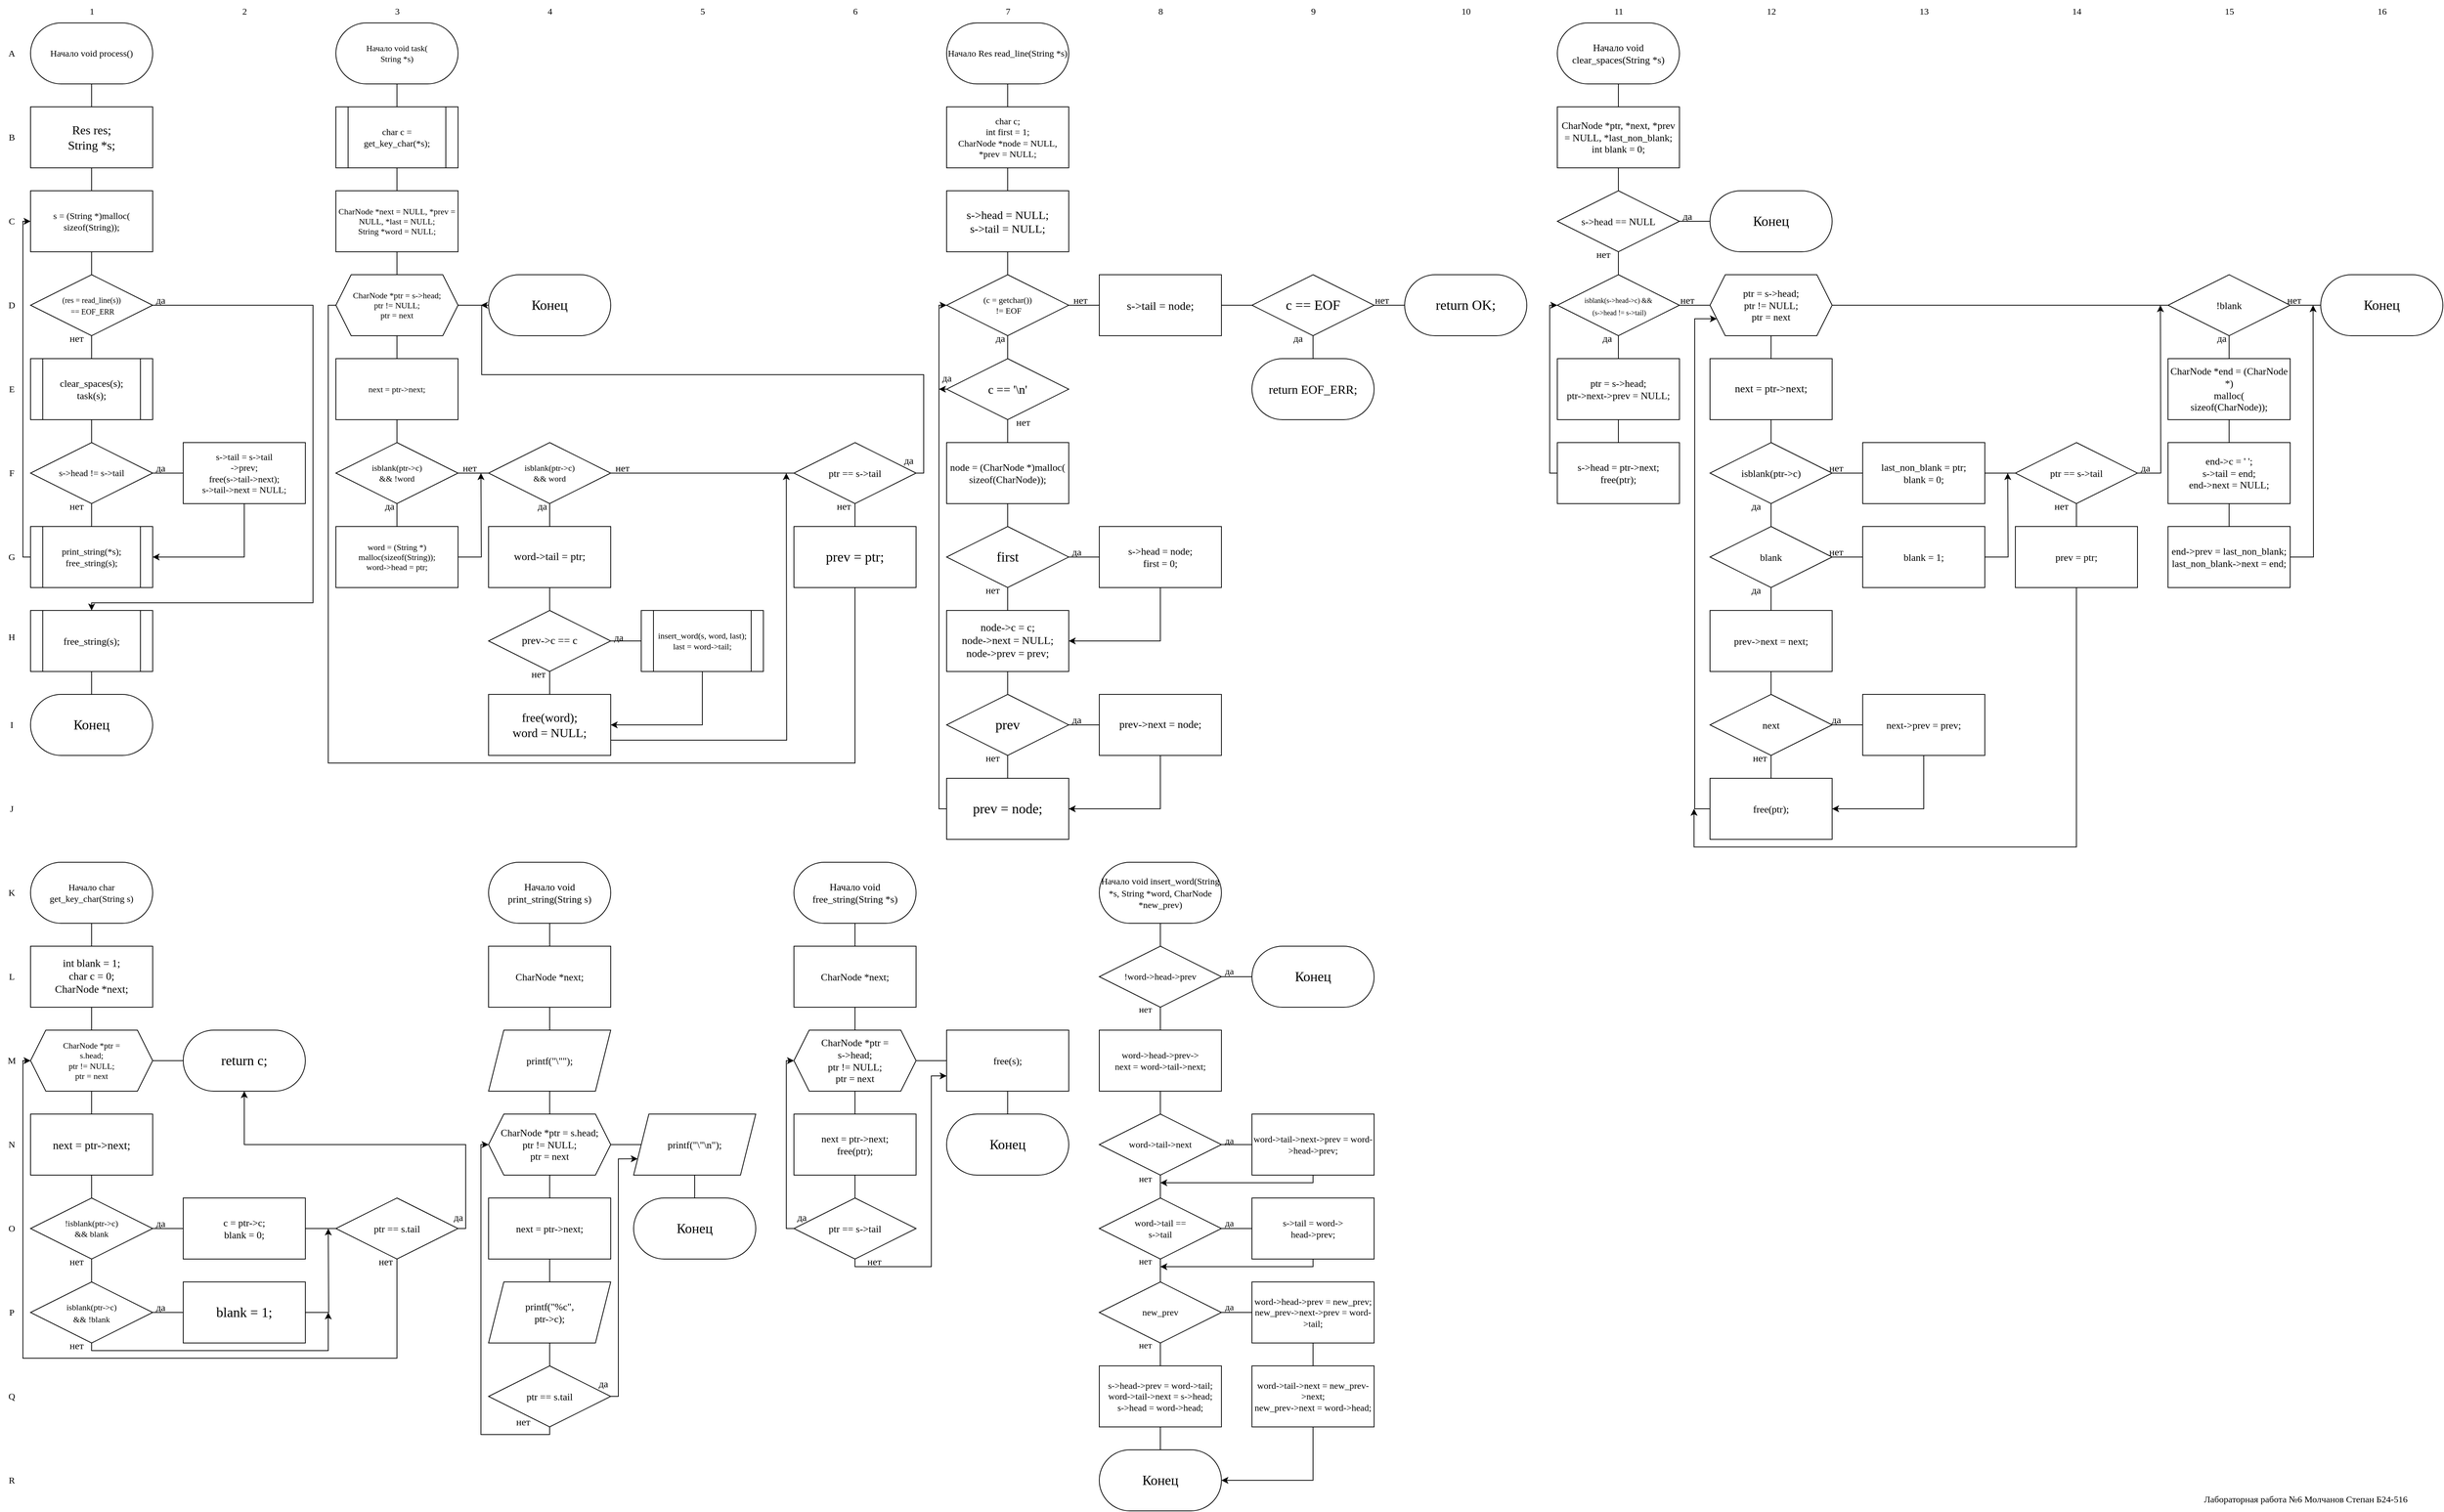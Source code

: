 <mxfile version="26.0.11">
  <diagram name="Страница — 1" id="3nzdwioMNdU5bhjPpn4M">
    <mxGraphModel dx="1533" dy="2560" grid="1" gridSize="10" guides="1" tooltips="1" connect="1" arrows="1" fold="1" page="1" pageScale="1" pageWidth="3300" pageHeight="2339" math="0" shadow="0">
      <root>
        <mxCell id="0" />
        <mxCell id="1" parent="0" />
        <mxCell id="YGld60m3BobG-WvfS-7C-3" style="edgeStyle=orthogonalEdgeStyle;rounded=0;orthogonalLoop=1;jettySize=auto;html=1;exitX=0.5;exitY=1;exitDx=0;exitDy=0;entryX=0.5;entryY=0;entryDx=0;entryDy=0;endArrow=none;startFill=0;" parent="1" source="XzOcoUJZ9QDszm1NcNFP-1" target="XzOcoUJZ9QDszm1NcNFP-2" edge="1">
          <mxGeometry relative="1" as="geometry" />
        </mxCell>
        <mxCell id="XzOcoUJZ9QDszm1NcNFP-1" value="&lt;font face=&quot;Lucida Console&quot;&gt;Начало void process()&lt;/font&gt;" style="rounded=1;whiteSpace=wrap;html=1;arcSize=50;" parent="1" vertex="1">
          <mxGeometry x="40" y="40" width="160" height="80" as="geometry" />
        </mxCell>
        <mxCell id="YGld60m3BobG-WvfS-7C-4" style="edgeStyle=orthogonalEdgeStyle;shape=connector;rounded=0;orthogonalLoop=1;jettySize=auto;html=1;exitX=0.5;exitY=1;exitDx=0;exitDy=0;entryX=0.5;entryY=0;entryDx=0;entryDy=0;strokeColor=default;align=center;verticalAlign=middle;fontFamily=Helvetica;fontSize=11;fontColor=default;labelBackgroundColor=default;startFill=0;endArrow=none;" parent="1" source="XzOcoUJZ9QDszm1NcNFP-2" target="XzOcoUJZ9QDszm1NcNFP-3" edge="1">
          <mxGeometry relative="1" as="geometry" />
        </mxCell>
        <mxCell id="XzOcoUJZ9QDszm1NcNFP-2" value="&lt;font style=&quot;font-size: 16px;&quot; face=&quot;Lucida Console&quot;&gt;Res res;&lt;/font&gt;&lt;div&gt;&lt;font style=&quot;font-size: 16px;&quot; face=&quot;Lucida Console&quot;&gt;String *s;&lt;/font&gt;&lt;/div&gt;" style="rounded=0;whiteSpace=wrap;html=1;strokeColor=default;align=center;verticalAlign=middle;arcSize=50;fontFamily=Helvetica;fontSize=12;fontColor=default;fillColor=default;" parent="1" vertex="1">
          <mxGeometry x="40" y="150" width="160" height="80" as="geometry" />
        </mxCell>
        <mxCell id="YGld60m3BobG-WvfS-7C-5" style="edgeStyle=orthogonalEdgeStyle;shape=connector;rounded=0;orthogonalLoop=1;jettySize=auto;html=1;exitX=0.5;exitY=1;exitDx=0;exitDy=0;entryX=0.5;entryY=0;entryDx=0;entryDy=0;strokeColor=default;align=center;verticalAlign=middle;fontFamily=Helvetica;fontSize=11;fontColor=default;labelBackgroundColor=default;startFill=0;endArrow=none;" parent="1" source="XzOcoUJZ9QDszm1NcNFP-3" target="XzOcoUJZ9QDszm1NcNFP-4" edge="1">
          <mxGeometry relative="1" as="geometry" />
        </mxCell>
        <mxCell id="XzOcoUJZ9QDszm1NcNFP-3" value="&lt;font face=&quot;Lucida Console&quot;&gt;s = (String *)malloc(&lt;br&gt;sizeof(String));&lt;/font&gt;" style="rounded=0;whiteSpace=wrap;html=1;strokeColor=default;align=center;verticalAlign=middle;arcSize=50;fontFamily=Helvetica;fontSize=12;fontColor=default;fillColor=default;" parent="1" vertex="1">
          <mxGeometry x="40" y="260" width="160" height="80" as="geometry" />
        </mxCell>
        <mxCell id="YGld60m3BobG-WvfS-7C-6" style="edgeStyle=orthogonalEdgeStyle;shape=connector;rounded=0;orthogonalLoop=1;jettySize=auto;html=1;exitX=0.5;exitY=1;exitDx=0;exitDy=0;entryX=0.5;entryY=0;entryDx=0;entryDy=0;strokeColor=default;align=center;verticalAlign=middle;fontFamily=Helvetica;fontSize=11;fontColor=default;labelBackgroundColor=default;startFill=0;endArrow=none;" parent="1" source="XzOcoUJZ9QDszm1NcNFP-4" target="XzOcoUJZ9QDszm1NcNFP-6" edge="1">
          <mxGeometry relative="1" as="geometry" />
        </mxCell>
        <mxCell id="YGld60m3BobG-WvfS-7C-13" style="edgeStyle=orthogonalEdgeStyle;shape=connector;rounded=0;orthogonalLoop=1;jettySize=auto;html=1;exitX=1;exitY=0.5;exitDx=0;exitDy=0;entryX=0.5;entryY=0;entryDx=0;entryDy=0;strokeColor=default;align=center;verticalAlign=middle;fontFamily=Helvetica;fontSize=11;fontColor=default;labelBackgroundColor=default;startFill=0;endArrow=classic;endFill=1;" parent="1" source="XzOcoUJZ9QDszm1NcNFP-4" target="YGld60m3BobG-WvfS-7C-1" edge="1">
          <mxGeometry relative="1" as="geometry">
            <Array as="points">
              <mxPoint x="410" y="410" />
              <mxPoint x="410" y="800" />
              <mxPoint x="120" y="800" />
            </Array>
          </mxGeometry>
        </mxCell>
        <mxCell id="XzOcoUJZ9QDszm1NcNFP-4" value="&lt;font style=&quot;font-size: 10px;&quot; face=&quot;Lucida Console&quot;&gt;(res = read_line(s))&lt;br&gt;&amp;nbsp;== EOF_ERR&lt;/font&gt;" style="rhombus;whiteSpace=wrap;html=1;rounded=0;strokeColor=default;align=center;verticalAlign=middle;arcSize=50;fontFamily=Helvetica;fontSize=12;fontColor=default;fillColor=default;" parent="1" vertex="1">
          <mxGeometry x="40" y="370" width="160" height="80" as="geometry" />
        </mxCell>
        <mxCell id="YGld60m3BobG-WvfS-7C-7" style="edgeStyle=orthogonalEdgeStyle;shape=connector;rounded=0;orthogonalLoop=1;jettySize=auto;html=1;exitX=0.5;exitY=1;exitDx=0;exitDy=0;entryX=0.5;entryY=0;entryDx=0;entryDy=0;strokeColor=default;align=center;verticalAlign=middle;fontFamily=Helvetica;fontSize=11;fontColor=default;labelBackgroundColor=default;startFill=0;endArrow=none;" parent="1" source="XzOcoUJZ9QDszm1NcNFP-6" target="XzOcoUJZ9QDszm1NcNFP-7" edge="1">
          <mxGeometry relative="1" as="geometry" />
        </mxCell>
        <mxCell id="XzOcoUJZ9QDszm1NcNFP-6" value="&lt;font style=&quot;font-size: 13px;&quot; face=&quot;Lucida Console&quot;&gt;clear_spaces(s);&lt;br&gt;task(s);&lt;/font&gt;" style="shape=process;whiteSpace=wrap;html=1;backgroundOutline=1;rounded=0;strokeColor=default;align=center;verticalAlign=middle;arcSize=50;fontFamily=Helvetica;fontSize=12;fontColor=default;fillColor=default;" parent="1" vertex="1">
          <mxGeometry x="40" y="480" width="160" height="80" as="geometry" />
        </mxCell>
        <mxCell id="YGld60m3BobG-WvfS-7C-8" style="edgeStyle=orthogonalEdgeStyle;shape=connector;rounded=0;orthogonalLoop=1;jettySize=auto;html=1;exitX=1;exitY=0.5;exitDx=0;exitDy=0;entryX=0;entryY=0.5;entryDx=0;entryDy=0;strokeColor=default;align=center;verticalAlign=middle;fontFamily=Helvetica;fontSize=11;fontColor=default;labelBackgroundColor=default;startFill=0;endArrow=none;" parent="1" source="XzOcoUJZ9QDszm1NcNFP-7" target="XzOcoUJZ9QDszm1NcNFP-8" edge="1">
          <mxGeometry relative="1" as="geometry" />
        </mxCell>
        <mxCell id="YGld60m3BobG-WvfS-7C-9" style="edgeStyle=orthogonalEdgeStyle;shape=connector;rounded=0;orthogonalLoop=1;jettySize=auto;html=1;exitX=0.5;exitY=1;exitDx=0;exitDy=0;entryX=0.5;entryY=0;entryDx=0;entryDy=0;strokeColor=default;align=center;verticalAlign=middle;fontFamily=Helvetica;fontSize=11;fontColor=default;labelBackgroundColor=default;startFill=0;endArrow=none;" parent="1" source="XzOcoUJZ9QDszm1NcNFP-7" target="XzOcoUJZ9QDszm1NcNFP-9" edge="1">
          <mxGeometry relative="1" as="geometry" />
        </mxCell>
        <mxCell id="XzOcoUJZ9QDszm1NcNFP-7" value="&lt;font face=&quot;Lucida Console&quot;&gt;s-&amp;gt;head != s-&amp;gt;tail&lt;/font&gt;" style="rhombus;whiteSpace=wrap;html=1;rounded=0;strokeColor=default;align=center;verticalAlign=middle;arcSize=50;fontFamily=Helvetica;fontSize=12;fontColor=default;fillColor=default;" parent="1" vertex="1">
          <mxGeometry x="40" y="590" width="160" height="80" as="geometry" />
        </mxCell>
        <mxCell id="YGld60m3BobG-WvfS-7C-14" style="edgeStyle=orthogonalEdgeStyle;shape=connector;rounded=0;orthogonalLoop=1;jettySize=auto;html=1;exitX=0.5;exitY=1;exitDx=0;exitDy=0;entryX=1;entryY=0.5;entryDx=0;entryDy=0;strokeColor=default;align=center;verticalAlign=middle;fontFamily=Helvetica;fontSize=11;fontColor=default;labelBackgroundColor=default;startFill=0;endArrow=classic;endFill=1;" parent="1" source="XzOcoUJZ9QDszm1NcNFP-8" target="XzOcoUJZ9QDszm1NcNFP-9" edge="1">
          <mxGeometry relative="1" as="geometry" />
        </mxCell>
        <mxCell id="XzOcoUJZ9QDszm1NcNFP-8" value="&lt;font face=&quot;Lucida Console&quot;&gt;s-&amp;gt;tail = s-&amp;gt;tail&lt;br&gt;-&amp;gt;prev;&lt;br&gt;free(s-&amp;gt;tail-&amp;gt;next);&lt;br&gt;s-&amp;gt;tail-&amp;gt;next = NULL;&lt;/font&gt;" style="rounded=0;whiteSpace=wrap;html=1;strokeColor=default;align=center;verticalAlign=middle;arcSize=50;fontFamily=Helvetica;fontSize=12;fontColor=default;fillColor=default;" parent="1" vertex="1">
          <mxGeometry x="240" y="590" width="160" height="80" as="geometry" />
        </mxCell>
        <mxCell id="YGld60m3BobG-WvfS-7C-12" style="edgeStyle=orthogonalEdgeStyle;shape=connector;rounded=0;orthogonalLoop=1;jettySize=auto;html=1;exitX=0;exitY=0.5;exitDx=0;exitDy=0;entryX=0;entryY=0.5;entryDx=0;entryDy=0;strokeColor=default;align=center;verticalAlign=middle;fontFamily=Helvetica;fontSize=11;fontColor=default;labelBackgroundColor=default;startFill=0;endArrow=classic;endFill=1;" parent="1" source="XzOcoUJZ9QDszm1NcNFP-9" target="XzOcoUJZ9QDszm1NcNFP-3" edge="1">
          <mxGeometry relative="1" as="geometry">
            <Array as="points">
              <mxPoint x="30" y="740" />
              <mxPoint x="30" y="300" />
            </Array>
          </mxGeometry>
        </mxCell>
        <mxCell id="XzOcoUJZ9QDszm1NcNFP-9" value="&lt;font face=&quot;Lucida Console&quot;&gt;print_string(*s);&lt;br&gt;free_string(s);&lt;/font&gt;" style="shape=process;whiteSpace=wrap;html=1;backgroundOutline=1;rounded=0;strokeColor=default;align=center;verticalAlign=middle;arcSize=50;fontFamily=Helvetica;fontSize=12;fontColor=default;fillColor=default;" parent="1" vertex="1">
          <mxGeometry x="40" y="700" width="160" height="80" as="geometry" />
        </mxCell>
        <mxCell id="YGld60m3BobG-WvfS-7C-11" style="edgeStyle=orthogonalEdgeStyle;shape=connector;rounded=0;orthogonalLoop=1;jettySize=auto;html=1;exitX=0.5;exitY=1;exitDx=0;exitDy=0;entryX=0.5;entryY=0;entryDx=0;entryDy=0;strokeColor=default;align=center;verticalAlign=middle;fontFamily=Helvetica;fontSize=11;fontColor=default;labelBackgroundColor=default;startFill=0;endArrow=none;" parent="1" source="YGld60m3BobG-WvfS-7C-1" target="YGld60m3BobG-WvfS-7C-2" edge="1">
          <mxGeometry relative="1" as="geometry" />
        </mxCell>
        <mxCell id="YGld60m3BobG-WvfS-7C-1" value="&lt;font style=&quot;font-size: 13px;&quot; face=&quot;Lucida Console&quot;&gt;free_string(s);&lt;/font&gt;" style="shape=process;whiteSpace=wrap;html=1;backgroundOutline=1;" parent="1" vertex="1">
          <mxGeometry x="40" y="810" width="160" height="80" as="geometry" />
        </mxCell>
        <mxCell id="YGld60m3BobG-WvfS-7C-2" value="&lt;font style=&quot;font-size: 18px;&quot; face=&quot;Lucida Console&quot;&gt;Конец&lt;/font&gt;" style="rounded=1;whiteSpace=wrap;html=1;arcSize=50;" parent="1" vertex="1">
          <mxGeometry x="40" y="920" width="160" height="80" as="geometry" />
        </mxCell>
        <mxCell id="YGld60m3BobG-WvfS-7C-30" style="edgeStyle=orthogonalEdgeStyle;shape=connector;rounded=0;orthogonalLoop=1;jettySize=auto;html=1;exitX=0.5;exitY=1;exitDx=0;exitDy=0;entryX=0.5;entryY=0;entryDx=0;entryDy=0;strokeColor=default;align=center;verticalAlign=middle;fontFamily=Helvetica;fontSize=11;fontColor=default;labelBackgroundColor=default;startFill=0;endArrow=none;" parent="1" source="YGld60m3BobG-WvfS-7C-15" target="YGld60m3BobG-WvfS-7C-17" edge="1">
          <mxGeometry relative="1" as="geometry" />
        </mxCell>
        <mxCell id="YGld60m3BobG-WvfS-7C-15" value="&lt;font face=&quot;Lucida Console&quot;&gt;Начало void task(&lt;br&gt;String *s)&lt;/font&gt;" style="rounded=1;whiteSpace=wrap;html=1;fontFamily=Helvetica;fontSize=11;fontColor=default;labelBackgroundColor=default;arcSize=50;" parent="1" vertex="1">
          <mxGeometry x="440" y="40" width="160" height="80" as="geometry" />
        </mxCell>
        <mxCell id="YGld60m3BobG-WvfS-7C-31" style="edgeStyle=orthogonalEdgeStyle;shape=connector;rounded=0;orthogonalLoop=1;jettySize=auto;html=1;exitX=0.5;exitY=1;exitDx=0;exitDy=0;entryX=0.5;entryY=0;entryDx=0;entryDy=0;strokeColor=default;align=center;verticalAlign=middle;fontFamily=Helvetica;fontSize=11;fontColor=default;labelBackgroundColor=default;startFill=0;endArrow=none;" parent="1" source="YGld60m3BobG-WvfS-7C-17" target="YGld60m3BobG-WvfS-7C-18" edge="1">
          <mxGeometry relative="1" as="geometry" />
        </mxCell>
        <mxCell id="YGld60m3BobG-WvfS-7C-17" value="&lt;font face=&quot;Lucida Console&quot;&gt;char c = get_key_char(*s);&lt;/font&gt;" style="shape=process;whiteSpace=wrap;html=1;backgroundOutline=1;" parent="1" vertex="1">
          <mxGeometry x="440" y="150" width="160" height="80" as="geometry" />
        </mxCell>
        <mxCell id="YGld60m3BobG-WvfS-7C-32" style="edgeStyle=orthogonalEdgeStyle;shape=connector;rounded=0;orthogonalLoop=1;jettySize=auto;html=1;exitX=0.5;exitY=1;exitDx=0;exitDy=0;entryX=0.5;entryY=0;entryDx=0;entryDy=0;strokeColor=default;align=center;verticalAlign=middle;fontFamily=Helvetica;fontSize=11;fontColor=default;labelBackgroundColor=default;startFill=0;endArrow=none;" parent="1" source="YGld60m3BobG-WvfS-7C-18" target="YGld60m3BobG-WvfS-7C-19" edge="1">
          <mxGeometry relative="1" as="geometry" />
        </mxCell>
        <mxCell id="YGld60m3BobG-WvfS-7C-18" value="&lt;font face=&quot;Lucida Console&quot;&gt;CharNode *next = NULL, *prev = NULL, *last = NULL;&lt;/font&gt;&lt;div&gt;&lt;font face=&quot;Lucida Console&quot;&gt;String *word = NULL;&lt;/font&gt;&lt;/div&gt;" style="rounded=0;whiteSpace=wrap;html=1;fontFamily=Helvetica;fontSize=11;fontColor=default;labelBackgroundColor=none;" parent="1" vertex="1">
          <mxGeometry x="440" y="260" width="160" height="80" as="geometry" />
        </mxCell>
        <mxCell id="YGld60m3BobG-WvfS-7C-33" style="edgeStyle=orthogonalEdgeStyle;shape=connector;rounded=0;orthogonalLoop=1;jettySize=auto;html=1;exitX=0.5;exitY=1;exitDx=0;exitDy=0;entryX=0.5;entryY=0;entryDx=0;entryDy=0;strokeColor=default;align=center;verticalAlign=middle;fontFamily=Helvetica;fontSize=11;fontColor=default;labelBackgroundColor=default;startFill=0;endArrow=none;" parent="1" source="YGld60m3BobG-WvfS-7C-19" target="YGld60m3BobG-WvfS-7C-20" edge="1">
          <mxGeometry relative="1" as="geometry" />
        </mxCell>
        <mxCell id="YGld60m3BobG-WvfS-7C-46" style="edgeStyle=orthogonalEdgeStyle;shape=connector;rounded=0;orthogonalLoop=1;jettySize=auto;html=1;exitX=1;exitY=0.5;exitDx=0;exitDy=0;entryX=0;entryY=0.5;entryDx=0;entryDy=0;strokeColor=default;align=center;verticalAlign=middle;fontFamily=Helvetica;fontSize=11;fontColor=default;labelBackgroundColor=default;startFill=0;endArrow=none;" parent="1" source="YGld60m3BobG-WvfS-7C-19" target="YGld60m3BobG-WvfS-7C-45" edge="1">
          <mxGeometry relative="1" as="geometry" />
        </mxCell>
        <mxCell id="YGld60m3BobG-WvfS-7C-19" value="&lt;font face=&quot;Lucida Console&quot;&gt;CharNode *ptr = s-&amp;gt;head;&lt;br&gt;ptr != NULL;&lt;br&gt;ptr = next&lt;/font&gt;" style="shape=hexagon;perimeter=hexagonPerimeter2;whiteSpace=wrap;html=1;fixedSize=1;fontFamily=Helvetica;fontSize=11;fontColor=default;labelBackgroundColor=none;" parent="1" vertex="1">
          <mxGeometry x="440" y="370" width="160" height="80" as="geometry" />
        </mxCell>
        <mxCell id="YGld60m3BobG-WvfS-7C-34" style="edgeStyle=orthogonalEdgeStyle;shape=connector;rounded=0;orthogonalLoop=1;jettySize=auto;html=1;exitX=0.5;exitY=1;exitDx=0;exitDy=0;entryX=0.5;entryY=0;entryDx=0;entryDy=0;strokeColor=default;align=center;verticalAlign=middle;fontFamily=Helvetica;fontSize=11;fontColor=default;labelBackgroundColor=default;startFill=0;endArrow=none;" parent="1" source="YGld60m3BobG-WvfS-7C-20" target="YGld60m3BobG-WvfS-7C-21" edge="1">
          <mxGeometry relative="1" as="geometry" />
        </mxCell>
        <mxCell id="YGld60m3BobG-WvfS-7C-20" value="&lt;font face=&quot;Lucida Console&quot;&gt;next = ptr-&amp;gt;next;&lt;/font&gt;" style="rounded=0;whiteSpace=wrap;html=1;fontFamily=Helvetica;fontSize=11;fontColor=default;labelBackgroundColor=default;" parent="1" vertex="1">
          <mxGeometry x="440" y="480" width="160" height="80" as="geometry" />
        </mxCell>
        <mxCell id="YGld60m3BobG-WvfS-7C-35" style="edgeStyle=orthogonalEdgeStyle;shape=connector;rounded=0;orthogonalLoop=1;jettySize=auto;html=1;exitX=0.5;exitY=1;exitDx=0;exitDy=0;entryX=0.5;entryY=0;entryDx=0;entryDy=0;strokeColor=default;align=center;verticalAlign=middle;fontFamily=Helvetica;fontSize=11;fontColor=default;labelBackgroundColor=default;startFill=0;endArrow=none;" parent="1" source="YGld60m3BobG-WvfS-7C-21" target="YGld60m3BobG-WvfS-7C-22" edge="1">
          <mxGeometry relative="1" as="geometry" />
        </mxCell>
        <mxCell id="YGld60m3BobG-WvfS-7C-36" style="edgeStyle=orthogonalEdgeStyle;shape=connector;rounded=0;orthogonalLoop=1;jettySize=auto;html=1;exitX=1;exitY=0.5;exitDx=0;exitDy=0;entryX=0;entryY=0.5;entryDx=0;entryDy=0;strokeColor=default;align=center;verticalAlign=middle;fontFamily=Helvetica;fontSize=11;fontColor=default;labelBackgroundColor=default;startFill=0;endArrow=none;" parent="1" source="YGld60m3BobG-WvfS-7C-21" target="YGld60m3BobG-WvfS-7C-23" edge="1">
          <mxGeometry relative="1" as="geometry" />
        </mxCell>
        <mxCell id="YGld60m3BobG-WvfS-7C-21" value="&lt;font face=&quot;Lucida Console&quot;&gt;isblank(ptr-&amp;gt;c) &lt;br&gt;&amp;amp;&amp;amp; !word&lt;/font&gt;" style="rhombus;whiteSpace=wrap;html=1;fontFamily=Helvetica;fontSize=11;fontColor=default;labelBackgroundColor=none;" parent="1" vertex="1">
          <mxGeometry x="440" y="590" width="160" height="80" as="geometry" />
        </mxCell>
        <mxCell id="YGld60m3BobG-WvfS-7C-37" style="edgeStyle=orthogonalEdgeStyle;shape=connector;rounded=0;orthogonalLoop=1;jettySize=auto;html=1;exitX=1;exitY=0.5;exitDx=0;exitDy=0;strokeColor=default;align=center;verticalAlign=middle;fontFamily=Helvetica;fontSize=11;fontColor=default;labelBackgroundColor=default;startFill=0;endArrow=classic;endFill=1;" parent="1" source="YGld60m3BobG-WvfS-7C-22" edge="1">
          <mxGeometry relative="1" as="geometry">
            <mxPoint x="630" y="630.0" as="targetPoint" />
          </mxGeometry>
        </mxCell>
        <mxCell id="YGld60m3BobG-WvfS-7C-22" value="&lt;div&gt;&lt;font&gt;&lt;font face=&quot;Lucida Console&quot; style=&quot;&quot;&gt;word = (String *)&lt;br&gt;malloc(sizeof(String));&lt;br&gt;&lt;/font&gt;&lt;span style=&quot;font-family: &amp;quot;Lucida Console&amp;quot;; color: light-dark(rgb(0, 0, 0), rgb(255, 255, 255));&quot;&gt;word-&amp;gt;head = ptr;&lt;/span&gt;&lt;/font&gt;&lt;/div&gt;" style="rounded=0;whiteSpace=wrap;html=1;fontFamily=Helvetica;fontSize=11;fontColor=default;labelBackgroundColor=none;" parent="1" vertex="1">
          <mxGeometry x="440" y="700" width="160" height="80" as="geometry" />
        </mxCell>
        <mxCell id="YGld60m3BobG-WvfS-7C-38" style="edgeStyle=orthogonalEdgeStyle;shape=connector;rounded=0;orthogonalLoop=1;jettySize=auto;html=1;exitX=0.5;exitY=1;exitDx=0;exitDy=0;entryX=0.5;entryY=0;entryDx=0;entryDy=0;strokeColor=default;align=center;verticalAlign=middle;fontFamily=Helvetica;fontSize=11;fontColor=default;labelBackgroundColor=default;startFill=0;endArrow=none;" parent="1" source="YGld60m3BobG-WvfS-7C-23" target="YGld60m3BobG-WvfS-7C-24" edge="1">
          <mxGeometry relative="1" as="geometry" />
        </mxCell>
        <mxCell id="YGld60m3BobG-WvfS-7C-43" style="edgeStyle=orthogonalEdgeStyle;shape=connector;rounded=0;orthogonalLoop=1;jettySize=auto;html=1;exitX=1;exitY=0.5;exitDx=0;exitDy=0;entryX=0;entryY=0.5;entryDx=0;entryDy=0;strokeColor=default;align=center;verticalAlign=middle;fontFamily=Helvetica;fontSize=11;fontColor=default;labelBackgroundColor=default;startFill=0;endArrow=none;" parent="1" source="YGld60m3BobG-WvfS-7C-23" target="YGld60m3BobG-WvfS-7C-28" edge="1">
          <mxGeometry relative="1" as="geometry" />
        </mxCell>
        <mxCell id="YGld60m3BobG-WvfS-7C-23" value="&lt;font face=&quot;Lucida Console&quot;&gt;isblank(ptr-&amp;gt;c) &lt;br&gt;&amp;amp;&amp;amp; word&lt;/font&gt;" style="rhombus;whiteSpace=wrap;html=1;fontFamily=Helvetica;fontSize=11;fontColor=default;labelBackgroundColor=default;" parent="1" vertex="1">
          <mxGeometry x="640" y="590" width="160" height="80" as="geometry" />
        </mxCell>
        <mxCell id="YGld60m3BobG-WvfS-7C-39" style="edgeStyle=orthogonalEdgeStyle;shape=connector;rounded=0;orthogonalLoop=1;jettySize=auto;html=1;exitX=0.5;exitY=1;exitDx=0;exitDy=0;entryX=0.5;entryY=0;entryDx=0;entryDy=0;strokeColor=default;align=center;verticalAlign=middle;fontFamily=Helvetica;fontSize=11;fontColor=default;labelBackgroundColor=default;startFill=0;endArrow=none;" parent="1" source="YGld60m3BobG-WvfS-7C-24" target="YGld60m3BobG-WvfS-7C-25" edge="1">
          <mxGeometry relative="1" as="geometry" />
        </mxCell>
        <mxCell id="YGld60m3BobG-WvfS-7C-24" value="&lt;font style=&quot;font-size: 14px;&quot; face=&quot;Lucida Console&quot;&gt;word-&amp;gt;tail = ptr;&lt;/font&gt;" style="rounded=0;whiteSpace=wrap;html=1;fontFamily=Helvetica;fontSize=11;fontColor=default;labelBackgroundColor=default;" parent="1" vertex="1">
          <mxGeometry x="640" y="700" width="160" height="80" as="geometry" />
        </mxCell>
        <mxCell id="YGld60m3BobG-WvfS-7C-40" style="edgeStyle=orthogonalEdgeStyle;shape=connector;rounded=0;orthogonalLoop=1;jettySize=auto;html=1;exitX=1;exitY=0.5;exitDx=0;exitDy=0;entryX=0;entryY=0.5;entryDx=0;entryDy=0;strokeColor=default;align=center;verticalAlign=middle;fontFamily=Helvetica;fontSize=11;fontColor=default;labelBackgroundColor=default;startFill=0;endArrow=none;" parent="1" source="YGld60m3BobG-WvfS-7C-25" target="YGld60m3BobG-WvfS-7C-26" edge="1">
          <mxGeometry relative="1" as="geometry" />
        </mxCell>
        <mxCell id="YGld60m3BobG-WvfS-7C-42" style="edgeStyle=orthogonalEdgeStyle;shape=connector;rounded=0;orthogonalLoop=1;jettySize=auto;html=1;exitX=0.5;exitY=1;exitDx=0;exitDy=0;entryX=0.5;entryY=0;entryDx=0;entryDy=0;strokeColor=default;align=center;verticalAlign=middle;fontFamily=Helvetica;fontSize=11;fontColor=default;labelBackgroundColor=default;startFill=0;endArrow=none;" parent="1" source="YGld60m3BobG-WvfS-7C-25" target="YGld60m3BobG-WvfS-7C-27" edge="1">
          <mxGeometry relative="1" as="geometry" />
        </mxCell>
        <mxCell id="YGld60m3BobG-WvfS-7C-25" value="&lt;font style=&quot;font-size: 14px;&quot; face=&quot;Lucida Console&quot;&gt;prev-&amp;gt;c == c&lt;/font&gt;" style="rhombus;whiteSpace=wrap;html=1;fontFamily=Helvetica;fontSize=11;fontColor=default;labelBackgroundColor=default;" parent="1" vertex="1">
          <mxGeometry x="640" y="810" width="160" height="80" as="geometry" />
        </mxCell>
        <mxCell id="YGld60m3BobG-WvfS-7C-41" style="edgeStyle=orthogonalEdgeStyle;shape=connector;rounded=0;orthogonalLoop=1;jettySize=auto;html=1;exitX=0.5;exitY=1;exitDx=0;exitDy=0;entryX=1;entryY=0.5;entryDx=0;entryDy=0;strokeColor=default;align=center;verticalAlign=middle;fontFamily=Helvetica;fontSize=11;fontColor=default;labelBackgroundColor=default;startFill=0;endArrow=classic;endFill=1;" parent="1" source="YGld60m3BobG-WvfS-7C-26" target="YGld60m3BobG-WvfS-7C-27" edge="1">
          <mxGeometry relative="1" as="geometry" />
        </mxCell>
        <mxCell id="YGld60m3BobG-WvfS-7C-26" value="&lt;font face=&quot;Lucida Console&quot;&gt;insert_word(s, word, last);&lt;br&gt;last = word-&amp;gt;tail;&lt;/font&gt;" style="shape=process;whiteSpace=wrap;html=1;backgroundOutline=1;fontFamily=Helvetica;fontSize=11;fontColor=default;labelBackgroundColor=none;" parent="1" vertex="1">
          <mxGeometry x="840" y="810" width="160" height="80" as="geometry" />
        </mxCell>
        <mxCell id="YGld60m3BobG-WvfS-7C-44" style="edgeStyle=orthogonalEdgeStyle;shape=connector;rounded=0;orthogonalLoop=1;jettySize=auto;html=1;exitX=1;exitY=0.75;exitDx=0;exitDy=0;strokeColor=default;align=center;verticalAlign=middle;fontFamily=Helvetica;fontSize=11;fontColor=default;labelBackgroundColor=default;startFill=0;endArrow=classic;endFill=1;" parent="1" source="YGld60m3BobG-WvfS-7C-27" edge="1">
          <mxGeometry relative="1" as="geometry">
            <mxPoint x="1030" y="630" as="targetPoint" />
          </mxGeometry>
        </mxCell>
        <mxCell id="YGld60m3BobG-WvfS-7C-27" value="&lt;font style=&quot;font-size: 16px;&quot; face=&quot;Lucida Console&quot;&gt;free(word);&lt;br&gt;word = NULL;&lt;/font&gt;" style="rounded=0;whiteSpace=wrap;html=1;fontFamily=Helvetica;fontSize=11;fontColor=default;labelBackgroundColor=default;" parent="1" vertex="1">
          <mxGeometry x="640" y="920" width="160" height="80" as="geometry" />
        </mxCell>
        <mxCell id="YGld60m3BobG-WvfS-7C-47" style="edgeStyle=orthogonalEdgeStyle;shape=connector;rounded=0;orthogonalLoop=1;jettySize=auto;html=1;exitX=0.5;exitY=1;exitDx=0;exitDy=0;entryX=0.5;entryY=0;entryDx=0;entryDy=0;strokeColor=default;align=center;verticalAlign=middle;fontFamily=Helvetica;fontSize=11;fontColor=default;labelBackgroundColor=default;startFill=0;endArrow=none;" parent="1" source="YGld60m3BobG-WvfS-7C-28" target="YGld60m3BobG-WvfS-7C-29" edge="1">
          <mxGeometry relative="1" as="geometry" />
        </mxCell>
        <mxCell id="YGld60m3BobG-WvfS-7C-48" style="edgeStyle=orthogonalEdgeStyle;shape=connector;rounded=0;orthogonalLoop=1;jettySize=auto;html=1;exitX=1;exitY=0.5;exitDx=0;exitDy=0;strokeColor=default;align=center;verticalAlign=middle;fontFamily=Helvetica;fontSize=11;fontColor=default;labelBackgroundColor=default;startFill=0;endArrow=classic;endFill=1;" parent="1" source="YGld60m3BobG-WvfS-7C-28" edge="1">
          <mxGeometry relative="1" as="geometry">
            <mxPoint x="630" y="410" as="targetPoint" />
            <Array as="points">
              <mxPoint x="1210" y="630" />
              <mxPoint x="1210" y="501" />
              <mxPoint x="631" y="501" />
            </Array>
          </mxGeometry>
        </mxCell>
        <mxCell id="YGld60m3BobG-WvfS-7C-28" value="&lt;font style=&quot;font-size: 13px;&quot; face=&quot;Lucida Console&quot;&gt;ptr == s-&amp;gt;tail&lt;/font&gt;" style="rhombus;whiteSpace=wrap;html=1;fontFamily=Helvetica;fontSize=11;fontColor=default;labelBackgroundColor=default;" parent="1" vertex="1">
          <mxGeometry x="1040" y="590" width="160" height="80" as="geometry" />
        </mxCell>
        <mxCell id="YGld60m3BobG-WvfS-7C-49" style="edgeStyle=orthogonalEdgeStyle;shape=connector;rounded=0;orthogonalLoop=1;jettySize=auto;html=1;exitX=0.5;exitY=1;exitDx=0;exitDy=0;entryX=0;entryY=0.5;entryDx=0;entryDy=0;strokeColor=default;align=center;verticalAlign=middle;fontFamily=Helvetica;fontSize=11;fontColor=default;labelBackgroundColor=default;startFill=0;endArrow=none;" parent="1" source="YGld60m3BobG-WvfS-7C-29" target="YGld60m3BobG-WvfS-7C-19" edge="1">
          <mxGeometry relative="1" as="geometry">
            <Array as="points">
              <mxPoint x="1120" y="1010" />
              <mxPoint x="430" y="1010" />
              <mxPoint x="430" y="410" />
            </Array>
          </mxGeometry>
        </mxCell>
        <mxCell id="YGld60m3BobG-WvfS-7C-29" value="&lt;font style=&quot;font-size: 18px;&quot; face=&quot;Lucida Console&quot;&gt;prev = ptr;&lt;/font&gt;" style="rounded=0;whiteSpace=wrap;html=1;fontFamily=Helvetica;fontSize=11;fontColor=default;labelBackgroundColor=default;" parent="1" vertex="1">
          <mxGeometry x="1040" y="700" width="160" height="80" as="geometry" />
        </mxCell>
        <mxCell id="YGld60m3BobG-WvfS-7C-45" value="&lt;font style=&quot;font-size: 18px;&quot; face=&quot;Lucida Console&quot;&gt;Конец&lt;/font&gt;" style="rounded=1;whiteSpace=wrap;html=1;fontFamily=Helvetica;fontSize=11;fontColor=default;labelBackgroundColor=default;arcSize=50;" parent="1" vertex="1">
          <mxGeometry x="640" y="370" width="160" height="80" as="geometry" />
        </mxCell>
        <mxCell id="YGld60m3BobG-WvfS-7C-66" style="edgeStyle=orthogonalEdgeStyle;shape=connector;rounded=0;orthogonalLoop=1;jettySize=auto;html=1;exitX=0.5;exitY=1;exitDx=0;exitDy=0;entryX=0.5;entryY=0;entryDx=0;entryDy=0;strokeColor=default;align=center;verticalAlign=middle;fontFamily=Helvetica;fontSize=11;fontColor=default;labelBackgroundColor=default;startFill=0;endArrow=none;" parent="1" source="YGld60m3BobG-WvfS-7C-50" target="YGld60m3BobG-WvfS-7C-51" edge="1">
          <mxGeometry relative="1" as="geometry" />
        </mxCell>
        <mxCell id="YGld60m3BobG-WvfS-7C-50" value="&lt;font style=&quot;font-size: 12px;&quot; face=&quot;Lucida Console&quot;&gt;Начало Res read_line(String *s)&lt;/font&gt;" style="rounded=1;whiteSpace=wrap;html=1;fontFamily=Helvetica;fontSize=11;fontColor=default;labelBackgroundColor=none;arcSize=50;" parent="1" vertex="1">
          <mxGeometry x="1240" y="40" width="160" height="80" as="geometry" />
        </mxCell>
        <mxCell id="YGld60m3BobG-WvfS-7C-67" style="edgeStyle=orthogonalEdgeStyle;shape=connector;rounded=0;orthogonalLoop=1;jettySize=auto;html=1;exitX=0.5;exitY=1;exitDx=0;exitDy=0;entryX=0.5;entryY=0;entryDx=0;entryDy=0;strokeColor=default;align=center;verticalAlign=middle;fontFamily=Helvetica;fontSize=11;fontColor=default;labelBackgroundColor=default;startFill=0;endArrow=none;" parent="1" source="YGld60m3BobG-WvfS-7C-51" target="YGld60m3BobG-WvfS-7C-52" edge="1">
          <mxGeometry relative="1" as="geometry" />
        </mxCell>
        <mxCell id="YGld60m3BobG-WvfS-7C-51" value="&lt;div&gt;&lt;font style=&quot;font-size: 12px;&quot; face=&quot;Lucida Console&quot;&gt;char c;&lt;/font&gt;&lt;/div&gt;&lt;div&gt;&lt;font style=&quot;font-size: 12px;&quot; face=&quot;Lucida Console&quot;&gt;int first = 1;&lt;/font&gt;&lt;/div&gt;&lt;div&gt;&lt;font style=&quot;font-size: 12px;&quot; face=&quot;Lucida Console&quot;&gt;CharNode *node = NULL, *prev = NULL;&lt;/font&gt;&lt;/div&gt;" style="rounded=0;whiteSpace=wrap;html=1;fontFamily=Helvetica;fontSize=11;fontColor=default;labelBackgroundColor=default;" parent="1" vertex="1">
          <mxGeometry x="1240" y="150" width="160" height="80" as="geometry" />
        </mxCell>
        <mxCell id="YGld60m3BobG-WvfS-7C-68" style="edgeStyle=orthogonalEdgeStyle;shape=connector;rounded=0;orthogonalLoop=1;jettySize=auto;html=1;exitX=0.5;exitY=1;exitDx=0;exitDy=0;entryX=0.5;entryY=0;entryDx=0;entryDy=0;strokeColor=default;align=center;verticalAlign=middle;fontFamily=Helvetica;fontSize=11;fontColor=default;labelBackgroundColor=default;startFill=0;endArrow=none;" parent="1" source="YGld60m3BobG-WvfS-7C-52" target="YGld60m3BobG-WvfS-7C-53" edge="1">
          <mxGeometry relative="1" as="geometry" />
        </mxCell>
        <mxCell id="YGld60m3BobG-WvfS-7C-52" value="&lt;font style=&quot;font-size: 15px;&quot; face=&quot;Lucida Console&quot;&gt;s-&amp;gt;head = NULL;&lt;br&gt;s-&amp;gt;tail = NULL;&lt;/font&gt;" style="rounded=0;whiteSpace=wrap;html=1;fontFamily=Helvetica;fontSize=11;fontColor=default;labelBackgroundColor=default;" parent="1" vertex="1">
          <mxGeometry x="1240" y="260" width="160" height="80" as="geometry" />
        </mxCell>
        <mxCell id="YGld60m3BobG-WvfS-7C-69" style="edgeStyle=orthogonalEdgeStyle;shape=connector;rounded=0;orthogonalLoop=1;jettySize=auto;html=1;exitX=0.5;exitY=1;exitDx=0;exitDy=0;entryX=0.5;entryY=0;entryDx=0;entryDy=0;strokeColor=default;align=center;verticalAlign=middle;fontFamily=Helvetica;fontSize=11;fontColor=default;labelBackgroundColor=default;startFill=0;endArrow=none;" parent="1" source="YGld60m3BobG-WvfS-7C-53" target="YGld60m3BobG-WvfS-7C-54" edge="1">
          <mxGeometry relative="1" as="geometry" />
        </mxCell>
        <mxCell id="YGld60m3BobG-WvfS-7C-80" style="edgeStyle=orthogonalEdgeStyle;shape=connector;rounded=0;orthogonalLoop=1;jettySize=auto;html=1;exitX=1;exitY=0.5;exitDx=0;exitDy=0;entryX=0;entryY=0.5;entryDx=0;entryDy=0;strokeColor=default;align=center;verticalAlign=middle;fontFamily=Helvetica;fontSize=11;fontColor=default;labelBackgroundColor=default;startFill=0;endArrow=none;" parent="1" source="YGld60m3BobG-WvfS-7C-53" target="YGld60m3BobG-WvfS-7C-62" edge="1">
          <mxGeometry relative="1" as="geometry" />
        </mxCell>
        <mxCell id="YGld60m3BobG-WvfS-7C-53" value="&lt;font face=&quot;Lucida Console&quot;&gt;(c = getchar())&lt;br&gt;&amp;nbsp;!= EOF&lt;/font&gt;" style="rhombus;whiteSpace=wrap;html=1;fontFamily=Helvetica;fontSize=11;fontColor=default;labelBackgroundColor=none;" parent="1" vertex="1">
          <mxGeometry x="1240" y="370" width="160" height="80" as="geometry" />
        </mxCell>
        <mxCell id="YGld60m3BobG-WvfS-7C-70" style="edgeStyle=orthogonalEdgeStyle;shape=connector;rounded=0;orthogonalLoop=1;jettySize=auto;html=1;exitX=0.5;exitY=1;exitDx=0;exitDy=0;entryX=0.5;entryY=0;entryDx=0;entryDy=0;strokeColor=default;align=center;verticalAlign=middle;fontFamily=Helvetica;fontSize=11;fontColor=default;labelBackgroundColor=default;startFill=0;endArrow=none;" parent="1" source="YGld60m3BobG-WvfS-7C-54" target="YGld60m3BobG-WvfS-7C-55" edge="1">
          <mxGeometry relative="1" as="geometry" />
        </mxCell>
        <mxCell id="YGld60m3BobG-WvfS-7C-176" style="edgeStyle=orthogonalEdgeStyle;shape=connector;rounded=0;orthogonalLoop=1;jettySize=auto;html=1;exitX=0;exitY=0.5;exitDx=0;exitDy=0;strokeColor=default;align=center;verticalAlign=middle;fontFamily=Lucida Console;fontSize=13;fontColor=default;labelBackgroundColor=none;startFill=0;endArrow=classic;endFill=1;" parent="1" source="YGld60m3BobG-WvfS-7C-54" edge="1">
          <mxGeometry relative="1" as="geometry">
            <mxPoint x="1230" y="519.848" as="targetPoint" />
          </mxGeometry>
        </mxCell>
        <mxCell id="YGld60m3BobG-WvfS-7C-54" value="&lt;font style=&quot;font-size: 16px;&quot; face=&quot;Lucida Console&quot;&gt;c == &#39;\n&#39;&lt;/font&gt;" style="rhombus;whiteSpace=wrap;html=1;fontFamily=Helvetica;fontSize=11;fontColor=default;labelBackgroundColor=default;" parent="1" vertex="1">
          <mxGeometry x="1240" y="480" width="160" height="80" as="geometry" />
        </mxCell>
        <mxCell id="YGld60m3BobG-WvfS-7C-71" style="edgeStyle=orthogonalEdgeStyle;shape=connector;rounded=0;orthogonalLoop=1;jettySize=auto;html=1;exitX=0.5;exitY=1;exitDx=0;exitDy=0;entryX=0.5;entryY=0;entryDx=0;entryDy=0;strokeColor=default;align=center;verticalAlign=middle;fontFamily=Helvetica;fontSize=11;fontColor=default;labelBackgroundColor=default;startFill=0;endArrow=none;" parent="1" source="YGld60m3BobG-WvfS-7C-55" target="YGld60m3BobG-WvfS-7C-56" edge="1">
          <mxGeometry relative="1" as="geometry" />
        </mxCell>
        <mxCell id="YGld60m3BobG-WvfS-7C-55" value="&lt;font style=&quot;font-size: 13px;&quot; face=&quot;Lucida Console&quot;&gt;node = (CharNode *)malloc(&lt;br&gt;sizeof(CharNode));&lt;/font&gt;" style="rounded=0;whiteSpace=wrap;html=1;fontFamily=Helvetica;fontSize=11;fontColor=default;labelBackgroundColor=default;" parent="1" vertex="1">
          <mxGeometry x="1240" y="590" width="160" height="80" as="geometry" />
        </mxCell>
        <mxCell id="YGld60m3BobG-WvfS-7C-72" style="edgeStyle=orthogonalEdgeStyle;shape=connector;rounded=0;orthogonalLoop=1;jettySize=auto;html=1;exitX=1;exitY=0.5;exitDx=0;exitDy=0;entryX=0;entryY=0.5;entryDx=0;entryDy=0;strokeColor=default;align=center;verticalAlign=middle;fontFamily=Helvetica;fontSize=11;fontColor=default;labelBackgroundColor=default;startFill=0;endArrow=none;" parent="1" source="YGld60m3BobG-WvfS-7C-56" target="YGld60m3BobG-WvfS-7C-57" edge="1">
          <mxGeometry relative="1" as="geometry" />
        </mxCell>
        <mxCell id="YGld60m3BobG-WvfS-7C-73" style="edgeStyle=orthogonalEdgeStyle;shape=connector;rounded=0;orthogonalLoop=1;jettySize=auto;html=1;exitX=0.5;exitY=1;exitDx=0;exitDy=0;entryX=0.5;entryY=0;entryDx=0;entryDy=0;strokeColor=default;align=center;verticalAlign=middle;fontFamily=Helvetica;fontSize=11;fontColor=default;labelBackgroundColor=default;startFill=0;endArrow=none;" parent="1" source="YGld60m3BobG-WvfS-7C-56" target="YGld60m3BobG-WvfS-7C-58" edge="1">
          <mxGeometry relative="1" as="geometry" />
        </mxCell>
        <mxCell id="YGld60m3BobG-WvfS-7C-56" value="&lt;font style=&quot;font-size: 18px;&quot; face=&quot;Lucida Console&quot;&gt;first&lt;/font&gt;" style="rhombus;whiteSpace=wrap;html=1;fontFamily=Helvetica;fontSize=11;fontColor=default;labelBackgroundColor=default;" parent="1" vertex="1">
          <mxGeometry x="1240" y="700" width="160" height="80" as="geometry" />
        </mxCell>
        <mxCell id="YGld60m3BobG-WvfS-7C-74" style="edgeStyle=orthogonalEdgeStyle;shape=connector;rounded=0;orthogonalLoop=1;jettySize=auto;html=1;exitX=0.5;exitY=1;exitDx=0;exitDy=0;entryX=1;entryY=0.5;entryDx=0;entryDy=0;strokeColor=default;align=center;verticalAlign=middle;fontFamily=Helvetica;fontSize=11;fontColor=default;labelBackgroundColor=default;startFill=0;endArrow=classic;endFill=1;" parent="1" source="YGld60m3BobG-WvfS-7C-57" target="YGld60m3BobG-WvfS-7C-58" edge="1">
          <mxGeometry relative="1" as="geometry" />
        </mxCell>
        <mxCell id="YGld60m3BobG-WvfS-7C-57" value="&lt;font style=&quot;font-size: 13px;&quot; face=&quot;Lucida Console&quot;&gt;s-&amp;gt;head = node;&lt;br&gt;first = 0;&lt;/font&gt;" style="rounded=0;whiteSpace=wrap;html=1;fontFamily=Helvetica;fontSize=11;fontColor=default;labelBackgroundColor=default;" parent="1" vertex="1">
          <mxGeometry x="1440" y="700" width="160" height="80" as="geometry" />
        </mxCell>
        <mxCell id="YGld60m3BobG-WvfS-7C-75" style="edgeStyle=orthogonalEdgeStyle;shape=connector;rounded=0;orthogonalLoop=1;jettySize=auto;html=1;exitX=0.5;exitY=1;exitDx=0;exitDy=0;entryX=0.5;entryY=0;entryDx=0;entryDy=0;strokeColor=default;align=center;verticalAlign=middle;fontFamily=Helvetica;fontSize=11;fontColor=default;labelBackgroundColor=default;startFill=0;endArrow=none;" parent="1" source="YGld60m3BobG-WvfS-7C-58" target="YGld60m3BobG-WvfS-7C-59" edge="1">
          <mxGeometry relative="1" as="geometry" />
        </mxCell>
        <mxCell id="YGld60m3BobG-WvfS-7C-58" value="&lt;font style=&quot;font-size: 14px;&quot; face=&quot;Lucida Console&quot;&gt;node-&amp;gt;c = c;&lt;br&gt;node-&amp;gt;next = NULL;&lt;br&gt;node-&amp;gt;prev = prev;&lt;/font&gt;" style="rounded=0;whiteSpace=wrap;html=1;fontFamily=Helvetica;fontSize=11;fontColor=default;labelBackgroundColor=default;" parent="1" vertex="1">
          <mxGeometry x="1240" y="810" width="160" height="80" as="geometry" />
        </mxCell>
        <mxCell id="YGld60m3BobG-WvfS-7C-76" style="edgeStyle=orthogonalEdgeStyle;shape=connector;rounded=0;orthogonalLoop=1;jettySize=auto;html=1;exitX=1;exitY=0.5;exitDx=0;exitDy=0;entryX=0;entryY=0.5;entryDx=0;entryDy=0;strokeColor=default;align=center;verticalAlign=middle;fontFamily=Helvetica;fontSize=11;fontColor=default;labelBackgroundColor=default;startFill=0;endArrow=none;" parent="1" source="YGld60m3BobG-WvfS-7C-59" target="YGld60m3BobG-WvfS-7C-60" edge="1">
          <mxGeometry relative="1" as="geometry" />
        </mxCell>
        <mxCell id="YGld60m3BobG-WvfS-7C-78" style="edgeStyle=orthogonalEdgeStyle;shape=connector;rounded=0;orthogonalLoop=1;jettySize=auto;html=1;exitX=0.5;exitY=1;exitDx=0;exitDy=0;entryX=0.5;entryY=0;entryDx=0;entryDy=0;strokeColor=default;align=center;verticalAlign=middle;fontFamily=Helvetica;fontSize=11;fontColor=default;labelBackgroundColor=default;startFill=0;endArrow=none;" parent="1" source="YGld60m3BobG-WvfS-7C-59" target="YGld60m3BobG-WvfS-7C-61" edge="1">
          <mxGeometry relative="1" as="geometry" />
        </mxCell>
        <mxCell id="YGld60m3BobG-WvfS-7C-59" value="&lt;font style=&quot;font-size: 18px;&quot; face=&quot;Lucida Console&quot;&gt;prev&lt;/font&gt;" style="rhombus;whiteSpace=wrap;html=1;fontFamily=Helvetica;fontSize=11;fontColor=default;labelBackgroundColor=default;" parent="1" vertex="1">
          <mxGeometry x="1240" y="920" width="160" height="80" as="geometry" />
        </mxCell>
        <mxCell id="YGld60m3BobG-WvfS-7C-77" style="edgeStyle=orthogonalEdgeStyle;shape=connector;rounded=0;orthogonalLoop=1;jettySize=auto;html=1;exitX=0.5;exitY=1;exitDx=0;exitDy=0;entryX=1;entryY=0.5;entryDx=0;entryDy=0;strokeColor=default;align=center;verticalAlign=middle;fontFamily=Helvetica;fontSize=11;fontColor=default;labelBackgroundColor=default;startFill=0;endArrow=classic;endFill=1;" parent="1" source="YGld60m3BobG-WvfS-7C-60" target="YGld60m3BobG-WvfS-7C-61" edge="1">
          <mxGeometry relative="1" as="geometry" />
        </mxCell>
        <mxCell id="YGld60m3BobG-WvfS-7C-60" value="&lt;font style=&quot;font-size: 14px;&quot; face=&quot;Lucida Console&quot;&gt;prev-&amp;gt;next = node;&lt;/font&gt;" style="rounded=0;whiteSpace=wrap;html=1;fontFamily=Helvetica;fontSize=11;fontColor=default;labelBackgroundColor=default;" parent="1" vertex="1">
          <mxGeometry x="1440" y="920" width="160" height="80" as="geometry" />
        </mxCell>
        <mxCell id="YGld60m3BobG-WvfS-7C-79" style="edgeStyle=orthogonalEdgeStyle;shape=connector;rounded=0;orthogonalLoop=1;jettySize=auto;html=1;exitX=0;exitY=0.5;exitDx=0;exitDy=0;entryX=0;entryY=0.5;entryDx=0;entryDy=0;strokeColor=default;align=center;verticalAlign=middle;fontFamily=Helvetica;fontSize=11;fontColor=default;labelBackgroundColor=default;startFill=0;endArrow=classic;endFill=1;" parent="1" source="YGld60m3BobG-WvfS-7C-61" target="YGld60m3BobG-WvfS-7C-53" edge="1">
          <mxGeometry relative="1" as="geometry">
            <Array as="points">
              <mxPoint x="1230" y="1070" />
              <mxPoint x="1230" y="410" />
            </Array>
          </mxGeometry>
        </mxCell>
        <mxCell id="YGld60m3BobG-WvfS-7C-61" value="&lt;font style=&quot;font-size: 18px;&quot; face=&quot;Lucida Console&quot;&gt;prev = node;&lt;/font&gt;" style="rounded=0;whiteSpace=wrap;html=1;fontFamily=Helvetica;fontSize=11;fontColor=default;labelBackgroundColor=default;" parent="1" vertex="1">
          <mxGeometry x="1240" y="1030" width="160" height="80" as="geometry" />
        </mxCell>
        <mxCell id="YGld60m3BobG-WvfS-7C-81" style="edgeStyle=orthogonalEdgeStyle;shape=connector;rounded=0;orthogonalLoop=1;jettySize=auto;html=1;exitX=1;exitY=0.5;exitDx=0;exitDy=0;entryX=0;entryY=0.5;entryDx=0;entryDy=0;strokeColor=default;align=center;verticalAlign=middle;fontFamily=Helvetica;fontSize=11;fontColor=default;labelBackgroundColor=default;startFill=0;endArrow=none;" parent="1" source="YGld60m3BobG-WvfS-7C-62" target="YGld60m3BobG-WvfS-7C-63" edge="1">
          <mxGeometry relative="1" as="geometry" />
        </mxCell>
        <mxCell id="YGld60m3BobG-WvfS-7C-62" value="&lt;font style=&quot;font-size: 15px;&quot; face=&quot;Lucida Console&quot;&gt;s-&amp;gt;tail = node;&lt;/font&gt;" style="rounded=0;whiteSpace=wrap;html=1;fontFamily=Helvetica;fontSize=11;fontColor=default;labelBackgroundColor=default;" parent="1" vertex="1">
          <mxGeometry x="1440" y="370" width="160" height="80" as="geometry" />
        </mxCell>
        <mxCell id="YGld60m3BobG-WvfS-7C-82" style="edgeStyle=orthogonalEdgeStyle;shape=connector;rounded=0;orthogonalLoop=1;jettySize=auto;html=1;exitX=1;exitY=0.5;exitDx=0;exitDy=0;entryX=0;entryY=0.5;entryDx=0;entryDy=0;strokeColor=default;align=center;verticalAlign=middle;fontFamily=Helvetica;fontSize=11;fontColor=default;labelBackgroundColor=default;startFill=0;endArrow=none;" parent="1" source="YGld60m3BobG-WvfS-7C-63" target="YGld60m3BobG-WvfS-7C-65" edge="1">
          <mxGeometry relative="1" as="geometry" />
        </mxCell>
        <mxCell id="YGld60m3BobG-WvfS-7C-83" style="edgeStyle=orthogonalEdgeStyle;shape=connector;rounded=0;orthogonalLoop=1;jettySize=auto;html=1;exitX=0.5;exitY=1;exitDx=0;exitDy=0;entryX=0.5;entryY=0;entryDx=0;entryDy=0;strokeColor=default;align=center;verticalAlign=middle;fontFamily=Helvetica;fontSize=11;fontColor=default;labelBackgroundColor=default;startFill=0;endArrow=none;" parent="1" source="YGld60m3BobG-WvfS-7C-63" target="YGld60m3BobG-WvfS-7C-64" edge="1">
          <mxGeometry relative="1" as="geometry" />
        </mxCell>
        <mxCell id="YGld60m3BobG-WvfS-7C-63" value="&lt;font style=&quot;font-size: 18px;&quot; face=&quot;Lucida Console&quot;&gt;c == EOF&lt;/font&gt;" style="rhombus;whiteSpace=wrap;html=1;fontFamily=Helvetica;fontSize=11;fontColor=default;labelBackgroundColor=default;" parent="1" vertex="1">
          <mxGeometry x="1640" y="370" width="160" height="80" as="geometry" />
        </mxCell>
        <mxCell id="YGld60m3BobG-WvfS-7C-64" value="&lt;font style=&quot;font-size: 16px;&quot; face=&quot;Lucida Console&quot;&gt;return EOF_ERR;&lt;/font&gt;" style="rounded=1;whiteSpace=wrap;html=1;fontFamily=Helvetica;fontSize=11;fontColor=default;labelBackgroundColor=default;arcSize=50;" parent="1" vertex="1">
          <mxGeometry x="1640" y="480" width="160" height="80" as="geometry" />
        </mxCell>
        <mxCell id="YGld60m3BobG-WvfS-7C-65" value="&lt;font style=&quot;font-size: 18px;&quot; face=&quot;Lucida Console&quot;&gt;return OK;&lt;/font&gt;" style="rounded=1;whiteSpace=wrap;html=1;fontFamily=Helvetica;fontSize=11;fontColor=default;labelBackgroundColor=default;arcSize=50;" parent="1" vertex="1">
          <mxGeometry x="1840" y="370" width="160" height="80" as="geometry" />
        </mxCell>
        <mxCell id="YGld60m3BobG-WvfS-7C-94" style="edgeStyle=orthogonalEdgeStyle;shape=connector;rounded=0;orthogonalLoop=1;jettySize=auto;html=1;exitX=0.5;exitY=1;exitDx=0;exitDy=0;entryX=0.5;entryY=0;entryDx=0;entryDy=0;strokeColor=default;align=center;verticalAlign=middle;fontFamily=Lucida Console;fontSize=13;fontColor=default;labelBackgroundColor=none;startFill=0;endArrow=none;" parent="1" source="YGld60m3BobG-WvfS-7C-84" target="YGld60m3BobG-WvfS-7C-85" edge="1">
          <mxGeometry relative="1" as="geometry" />
        </mxCell>
        <mxCell id="YGld60m3BobG-WvfS-7C-84" value="&lt;font face=&quot;Lucida Console&quot; style=&quot;font-size: 12px;&quot;&gt;Начало char get_key_char(String s)&lt;/font&gt;" style="rounded=1;whiteSpace=wrap;html=1;fontFamily=Helvetica;fontSize=11;fontColor=default;labelBackgroundColor=none;arcSize=50;" parent="1" vertex="1">
          <mxGeometry x="40" y="1140" width="160" height="80" as="geometry" />
        </mxCell>
        <mxCell id="YGld60m3BobG-WvfS-7C-95" style="edgeStyle=orthogonalEdgeStyle;shape=connector;rounded=0;orthogonalLoop=1;jettySize=auto;html=1;exitX=0.5;exitY=1;exitDx=0;exitDy=0;entryX=0.5;entryY=0;entryDx=0;entryDy=0;strokeColor=default;align=center;verticalAlign=middle;fontFamily=Lucida Console;fontSize=13;fontColor=default;labelBackgroundColor=none;startFill=0;endArrow=none;" parent="1" source="YGld60m3BobG-WvfS-7C-85" target="YGld60m3BobG-WvfS-7C-86" edge="1">
          <mxGeometry relative="1" as="geometry" />
        </mxCell>
        <mxCell id="YGld60m3BobG-WvfS-7C-85" value="&lt;font style=&quot;font-size: 14px;&quot; face=&quot;Lucida Console&quot;&gt;int blank = 1;&lt;br&gt;char c = 0;&lt;br&gt;CharNode *next;&lt;/font&gt;" style="rounded=0;whiteSpace=wrap;html=1;fontFamily=Helvetica;fontSize=11;fontColor=default;labelBackgroundColor=default;" parent="1" vertex="1">
          <mxGeometry x="40" y="1250" width="160" height="80" as="geometry" />
        </mxCell>
        <mxCell id="YGld60m3BobG-WvfS-7C-96" style="edgeStyle=orthogonalEdgeStyle;shape=connector;rounded=0;orthogonalLoop=1;jettySize=auto;html=1;exitX=0.5;exitY=1;exitDx=0;exitDy=0;entryX=0.5;entryY=0;entryDx=0;entryDy=0;strokeColor=default;align=center;verticalAlign=middle;fontFamily=Lucida Console;fontSize=13;fontColor=default;labelBackgroundColor=none;startFill=0;endArrow=none;" parent="1" source="YGld60m3BobG-WvfS-7C-86" target="YGld60m3BobG-WvfS-7C-87" edge="1">
          <mxGeometry relative="1" as="geometry" />
        </mxCell>
        <mxCell id="YGld60m3BobG-WvfS-7C-105" style="edgeStyle=orthogonalEdgeStyle;shape=connector;rounded=0;orthogonalLoop=1;jettySize=auto;html=1;exitX=1;exitY=0.5;exitDx=0;exitDy=0;entryX=0;entryY=0.5;entryDx=0;entryDy=0;strokeColor=default;align=center;verticalAlign=middle;fontFamily=Lucida Console;fontSize=13;fontColor=default;labelBackgroundColor=none;startFill=0;endArrow=none;" parent="1" source="YGld60m3BobG-WvfS-7C-86" target="YGld60m3BobG-WvfS-7C-93" edge="1">
          <mxGeometry relative="1" as="geometry" />
        </mxCell>
        <mxCell id="YGld60m3BobG-WvfS-7C-86" value="&lt;font&gt;CharNode *ptr = &lt;br&gt;s.head;&lt;br&gt;ptr != NULL;&lt;br&gt;ptr = next&lt;/font&gt;" style="shape=hexagon;perimeter=hexagonPerimeter2;whiteSpace=wrap;html=1;fixedSize=1;fontFamily=Lucida Console;fontSize=11;fontColor=default;labelBackgroundColor=default;" parent="1" vertex="1">
          <mxGeometry x="40" y="1360" width="160" height="80" as="geometry" />
        </mxCell>
        <mxCell id="YGld60m3BobG-WvfS-7C-97" style="edgeStyle=orthogonalEdgeStyle;shape=connector;rounded=0;orthogonalLoop=1;jettySize=auto;html=1;exitX=0.5;exitY=1;exitDx=0;exitDy=0;entryX=0.5;entryY=0;entryDx=0;entryDy=0;strokeColor=default;align=center;verticalAlign=middle;fontFamily=Lucida Console;fontSize=13;fontColor=default;labelBackgroundColor=none;startFill=0;endArrow=none;" parent="1" source="YGld60m3BobG-WvfS-7C-87" target="YGld60m3BobG-WvfS-7C-88" edge="1">
          <mxGeometry relative="1" as="geometry" />
        </mxCell>
        <mxCell id="YGld60m3BobG-WvfS-7C-87" value="&lt;font style=&quot;font-size: 15px;&quot; face=&quot;Lucida Console&quot;&gt;next = ptr-&amp;gt;next;&lt;/font&gt;" style="rounded=0;whiteSpace=wrap;html=1;fontFamily=Lucida Console;fontSize=11;fontColor=default;labelBackgroundColor=default;" parent="1" vertex="1">
          <mxGeometry x="40" y="1470" width="160" height="80" as="geometry" />
        </mxCell>
        <mxCell id="YGld60m3BobG-WvfS-7C-98" style="edgeStyle=orthogonalEdgeStyle;shape=connector;rounded=0;orthogonalLoop=1;jettySize=auto;html=1;exitX=1;exitY=0.5;exitDx=0;exitDy=0;entryX=0;entryY=0.5;entryDx=0;entryDy=0;strokeColor=default;align=center;verticalAlign=middle;fontFamily=Lucida Console;fontSize=13;fontColor=default;labelBackgroundColor=none;startFill=0;endArrow=none;" parent="1" source="YGld60m3BobG-WvfS-7C-88" target="YGld60m3BobG-WvfS-7C-89" edge="1">
          <mxGeometry relative="1" as="geometry" />
        </mxCell>
        <mxCell id="YGld60m3BobG-WvfS-7C-99" style="edgeStyle=orthogonalEdgeStyle;shape=connector;rounded=0;orthogonalLoop=1;jettySize=auto;html=1;exitX=0.5;exitY=1;exitDx=0;exitDy=0;entryX=0.5;entryY=0;entryDx=0;entryDy=0;strokeColor=default;align=center;verticalAlign=middle;fontFamily=Lucida Console;fontSize=13;fontColor=default;labelBackgroundColor=none;startFill=0;endArrow=none;" parent="1" source="YGld60m3BobG-WvfS-7C-88" target="YGld60m3BobG-WvfS-7C-90" edge="1">
          <mxGeometry relative="1" as="geometry" />
        </mxCell>
        <mxCell id="YGld60m3BobG-WvfS-7C-88" value="!isblank(ptr-&amp;gt;c) &lt;br&gt;&amp;amp;&amp;amp; blank" style="rhombus;whiteSpace=wrap;html=1;rounded=0;strokeColor=default;align=center;verticalAlign=middle;fontFamily=Lucida Console;fontSize=11;fontColor=default;labelBackgroundColor=none;fillColor=default;" parent="1" vertex="1">
          <mxGeometry x="40" y="1580" width="160" height="80" as="geometry" />
        </mxCell>
        <mxCell id="YGld60m3BobG-WvfS-7C-101" style="edgeStyle=orthogonalEdgeStyle;shape=connector;rounded=0;orthogonalLoop=1;jettySize=auto;html=1;exitX=1;exitY=0.5;exitDx=0;exitDy=0;entryX=0;entryY=0.5;entryDx=0;entryDy=0;strokeColor=default;align=center;verticalAlign=middle;fontFamily=Lucida Console;fontSize=13;fontColor=default;labelBackgroundColor=none;startFill=0;endArrow=none;" parent="1" source="YGld60m3BobG-WvfS-7C-89" target="YGld60m3BobG-WvfS-7C-92" edge="1">
          <mxGeometry relative="1" as="geometry" />
        </mxCell>
        <mxCell id="YGld60m3BobG-WvfS-7C-89" value="&lt;font face=&quot;Lucida Console&quot;&gt;c = ptr-&amp;gt;c;&lt;br&gt;blank = 0;&lt;/font&gt;" style="rounded=0;whiteSpace=wrap;html=1;strokeColor=default;align=center;verticalAlign=middle;fontFamily=Lucida Console;fontSize=13;fontColor=default;labelBackgroundColor=none;fillColor=default;" parent="1" vertex="1">
          <mxGeometry x="240" y="1580" width="160" height="80" as="geometry" />
        </mxCell>
        <mxCell id="YGld60m3BobG-WvfS-7C-100" style="edgeStyle=orthogonalEdgeStyle;shape=connector;rounded=0;orthogonalLoop=1;jettySize=auto;html=1;exitX=1;exitY=0.5;exitDx=0;exitDy=0;entryX=0;entryY=0.5;entryDx=0;entryDy=0;strokeColor=default;align=center;verticalAlign=middle;fontFamily=Lucida Console;fontSize=13;fontColor=default;labelBackgroundColor=none;startFill=0;endArrow=none;" parent="1" source="YGld60m3BobG-WvfS-7C-90" target="YGld60m3BobG-WvfS-7C-91" edge="1">
          <mxGeometry relative="1" as="geometry" />
        </mxCell>
        <mxCell id="YGld60m3BobG-WvfS-7C-201" style="edgeStyle=orthogonalEdgeStyle;shape=connector;rounded=0;orthogonalLoop=1;jettySize=auto;html=1;exitX=0.5;exitY=1;exitDx=0;exitDy=0;strokeColor=default;align=center;verticalAlign=middle;fontFamily=Lucida Console;fontSize=13;fontColor=default;labelBackgroundColor=none;startFill=0;endArrow=classic;endFill=1;" parent="1" source="YGld60m3BobG-WvfS-7C-90" edge="1">
          <mxGeometry relative="1" as="geometry">
            <mxPoint x="430" y="1730" as="targetPoint" />
            <Array as="points">
              <mxPoint x="120" y="1780" />
              <mxPoint x="430" y="1780" />
            </Array>
          </mxGeometry>
        </mxCell>
        <mxCell id="YGld60m3BobG-WvfS-7C-90" value="&lt;font style=&quot;font-size: 11px;&quot;&gt;isblank(ptr-&amp;gt;c) &lt;br&gt;&amp;amp;&amp;amp; !blank&lt;/font&gt;" style="rhombus;whiteSpace=wrap;html=1;rounded=0;strokeColor=default;align=center;verticalAlign=middle;fontFamily=Lucida Console;fontSize=13;fontColor=default;labelBackgroundColor=none;fillColor=default;" parent="1" vertex="1">
          <mxGeometry x="40" y="1690" width="160" height="80" as="geometry" />
        </mxCell>
        <mxCell id="YGld60m3BobG-WvfS-7C-102" style="edgeStyle=orthogonalEdgeStyle;shape=connector;rounded=0;orthogonalLoop=1;jettySize=auto;html=1;exitX=1;exitY=0.5;exitDx=0;exitDy=0;strokeColor=default;align=center;verticalAlign=middle;fontFamily=Lucida Console;fontSize=13;fontColor=default;labelBackgroundColor=none;startFill=0;endArrow=classic;endFill=1;" parent="1" source="YGld60m3BobG-WvfS-7C-91" edge="1">
          <mxGeometry relative="1" as="geometry">
            <mxPoint x="430" y="1620.0" as="targetPoint" />
          </mxGeometry>
        </mxCell>
        <mxCell id="YGld60m3BobG-WvfS-7C-91" value="&lt;font style=&quot;font-size: 18px;&quot;&gt;blank = 1;&lt;/font&gt;" style="rounded=0;whiteSpace=wrap;html=1;strokeColor=default;align=center;verticalAlign=middle;fontFamily=Lucida Console;fontSize=13;fontColor=default;labelBackgroundColor=none;fillColor=default;" parent="1" vertex="1">
          <mxGeometry x="240" y="1690" width="160" height="80" as="geometry" />
        </mxCell>
        <mxCell id="YGld60m3BobG-WvfS-7C-103" style="edgeStyle=orthogonalEdgeStyle;shape=connector;rounded=0;orthogonalLoop=1;jettySize=auto;html=1;exitX=0.5;exitY=1;exitDx=0;exitDy=0;entryX=0;entryY=0.5;entryDx=0;entryDy=0;strokeColor=default;align=center;verticalAlign=middle;fontFamily=Lucida Console;fontSize=13;fontColor=default;labelBackgroundColor=none;startFill=0;endArrow=classic;endFill=1;" parent="1" source="YGld60m3BobG-WvfS-7C-92" target="YGld60m3BobG-WvfS-7C-86" edge="1">
          <mxGeometry relative="1" as="geometry">
            <Array as="points">
              <mxPoint x="520" y="1790" />
              <mxPoint x="30" y="1790" />
              <mxPoint x="30" y="1400" />
            </Array>
          </mxGeometry>
        </mxCell>
        <mxCell id="YGld60m3BobG-WvfS-7C-104" style="edgeStyle=orthogonalEdgeStyle;shape=connector;rounded=0;orthogonalLoop=1;jettySize=auto;html=1;exitX=1;exitY=0.5;exitDx=0;exitDy=0;entryX=0.5;entryY=1;entryDx=0;entryDy=0;strokeColor=default;align=center;verticalAlign=middle;fontFamily=Lucida Console;fontSize=13;fontColor=default;labelBackgroundColor=none;startFill=0;endArrow=classic;endFill=1;" parent="1" source="YGld60m3BobG-WvfS-7C-92" target="YGld60m3BobG-WvfS-7C-93" edge="1">
          <mxGeometry relative="1" as="geometry">
            <Array as="points">
              <mxPoint x="610" y="1620" />
              <mxPoint x="610" y="1510" />
              <mxPoint x="320" y="1510" />
            </Array>
          </mxGeometry>
        </mxCell>
        <mxCell id="YGld60m3BobG-WvfS-7C-92" value="ptr == s.tail" style="rhombus;whiteSpace=wrap;html=1;rounded=0;strokeColor=default;align=center;verticalAlign=middle;fontFamily=Lucida Console;fontSize=13;fontColor=default;labelBackgroundColor=none;fillColor=default;" parent="1" vertex="1">
          <mxGeometry x="440" y="1580" width="160" height="80" as="geometry" />
        </mxCell>
        <mxCell id="YGld60m3BobG-WvfS-7C-93" value="&lt;font style=&quot;font-size: 18px;&quot;&gt;return c;&lt;/font&gt;" style="rounded=1;whiteSpace=wrap;html=1;strokeColor=default;align=center;verticalAlign=middle;fontFamily=Lucida Console;fontSize=13;fontColor=default;labelBackgroundColor=none;fillColor=default;arcSize=50;" parent="1" vertex="1">
          <mxGeometry x="240" y="1360" width="160" height="80" as="geometry" />
        </mxCell>
        <mxCell id="YGld60m3BobG-WvfS-7C-126" style="edgeStyle=orthogonalEdgeStyle;shape=connector;rounded=0;orthogonalLoop=1;jettySize=auto;html=1;exitX=0.5;exitY=1;exitDx=0;exitDy=0;entryX=0.5;entryY=0;entryDx=0;entryDy=0;strokeColor=default;align=center;verticalAlign=middle;fontFamily=Lucida Console;fontSize=13;fontColor=default;labelBackgroundColor=none;startFill=0;endArrow=none;" parent="1" source="YGld60m3BobG-WvfS-7C-106" target="YGld60m3BobG-WvfS-7C-107" edge="1">
          <mxGeometry relative="1" as="geometry" />
        </mxCell>
        <mxCell id="YGld60m3BobG-WvfS-7C-106" value="Начало void clear_spaces(String *s)" style="rounded=1;whiteSpace=wrap;html=1;strokeColor=default;align=center;verticalAlign=middle;fontFamily=Lucida Console;fontSize=13;fontColor=default;labelBackgroundColor=none;fillColor=default;arcSize=50;" parent="1" vertex="1">
          <mxGeometry x="2040" y="40" width="160" height="80" as="geometry" />
        </mxCell>
        <mxCell id="YGld60m3BobG-WvfS-7C-127" style="edgeStyle=orthogonalEdgeStyle;shape=connector;rounded=0;orthogonalLoop=1;jettySize=auto;html=1;exitX=0.5;exitY=1;exitDx=0;exitDy=0;entryX=0.5;entryY=0;entryDx=0;entryDy=0;strokeColor=default;align=center;verticalAlign=middle;fontFamily=Lucida Console;fontSize=13;fontColor=default;labelBackgroundColor=none;startFill=0;endArrow=none;" parent="1" source="YGld60m3BobG-WvfS-7C-107" target="YGld60m3BobG-WvfS-7C-108" edge="1">
          <mxGeometry relative="1" as="geometry" />
        </mxCell>
        <mxCell id="YGld60m3BobG-WvfS-7C-107" value="CharNode *ptr, *next, *prev = NULL, *last_non_blank;&lt;br&gt;int blank = 0;" style="rounded=0;whiteSpace=wrap;html=1;strokeColor=default;align=center;verticalAlign=middle;fontFamily=Lucida Console;fontSize=13;fontColor=default;labelBackgroundColor=none;fillColor=default;" parent="1" vertex="1">
          <mxGeometry x="2040" y="150" width="160" height="80" as="geometry" />
        </mxCell>
        <mxCell id="YGld60m3BobG-WvfS-7C-128" style="edgeStyle=orthogonalEdgeStyle;shape=connector;rounded=0;orthogonalLoop=1;jettySize=auto;html=1;exitX=0.5;exitY=1;exitDx=0;exitDy=0;entryX=0.5;entryY=0;entryDx=0;entryDy=0;strokeColor=default;align=center;verticalAlign=middle;fontFamily=Lucida Console;fontSize=13;fontColor=default;labelBackgroundColor=none;startFill=0;endArrow=none;" parent="1" source="YGld60m3BobG-WvfS-7C-108" target="YGld60m3BobG-WvfS-7C-110" edge="1">
          <mxGeometry relative="1" as="geometry" />
        </mxCell>
        <mxCell id="YGld60m3BobG-WvfS-7C-133" style="edgeStyle=orthogonalEdgeStyle;shape=connector;rounded=0;orthogonalLoop=1;jettySize=auto;html=1;exitX=1;exitY=0.5;exitDx=0;exitDy=0;entryX=0;entryY=0.5;entryDx=0;entryDy=0;strokeColor=default;align=center;verticalAlign=middle;fontFamily=Lucida Console;fontSize=13;fontColor=default;labelBackgroundColor=none;startFill=0;endArrow=none;" parent="1" source="YGld60m3BobG-WvfS-7C-108" target="YGld60m3BobG-WvfS-7C-109" edge="1">
          <mxGeometry relative="1" as="geometry" />
        </mxCell>
        <mxCell id="YGld60m3BobG-WvfS-7C-108" value="s-&amp;gt;head == NULL" style="rhombus;whiteSpace=wrap;html=1;rounded=0;strokeColor=default;align=center;verticalAlign=middle;fontFamily=Lucida Console;fontSize=13;fontColor=default;labelBackgroundColor=none;fillColor=default;" parent="1" vertex="1">
          <mxGeometry x="2040" y="260" width="160" height="80" as="geometry" />
        </mxCell>
        <mxCell id="YGld60m3BobG-WvfS-7C-109" value="&lt;font style=&quot;font-size: 18px;&quot;&gt;Конец&lt;/font&gt;" style="rounded=1;whiteSpace=wrap;html=1;strokeColor=default;align=center;verticalAlign=middle;fontFamily=Lucida Console;fontSize=13;fontColor=default;labelBackgroundColor=none;fillColor=default;arcSize=50;" parent="1" vertex="1">
          <mxGeometry x="2240" y="260" width="160" height="80" as="geometry" />
        </mxCell>
        <mxCell id="YGld60m3BobG-WvfS-7C-130" style="edgeStyle=orthogonalEdgeStyle;shape=connector;rounded=0;orthogonalLoop=1;jettySize=auto;html=1;exitX=0.5;exitY=1;exitDx=0;exitDy=0;entryX=0.5;entryY=0;entryDx=0;entryDy=0;strokeColor=default;align=center;verticalAlign=middle;fontFamily=Lucida Console;fontSize=13;fontColor=default;labelBackgroundColor=none;startFill=0;endArrow=none;" parent="1" source="YGld60m3BobG-WvfS-7C-110" target="YGld60m3BobG-WvfS-7C-111" edge="1">
          <mxGeometry relative="1" as="geometry" />
        </mxCell>
        <mxCell id="YGld60m3BobG-WvfS-7C-134" style="edgeStyle=orthogonalEdgeStyle;shape=connector;rounded=0;orthogonalLoop=1;jettySize=auto;html=1;exitX=1;exitY=0.5;exitDx=0;exitDy=0;entryX=0;entryY=0.5;entryDx=0;entryDy=0;strokeColor=default;align=center;verticalAlign=middle;fontFamily=Lucida Console;fontSize=13;fontColor=default;labelBackgroundColor=none;startFill=0;endArrow=none;" parent="1" source="YGld60m3BobG-WvfS-7C-110" target="YGld60m3BobG-WvfS-7C-114" edge="1">
          <mxGeometry relative="1" as="geometry" />
        </mxCell>
        <mxCell id="YGld60m3BobG-WvfS-7C-110" value="&lt;font style=&quot;font-size: 9px; line-height: 70%;&quot;&gt;isblank(s-&amp;gt;head-&amp;gt;c) &amp;amp;&amp;amp;&lt;br&gt;&amp;nbsp;(s-&amp;gt;head != s-&amp;gt;tail)&lt;/font&gt;" style="rhombus;whiteSpace=wrap;html=1;rounded=0;strokeColor=default;align=center;verticalAlign=middle;fontFamily=Lucida Console;fontSize=13;fontColor=default;labelBackgroundColor=none;fillColor=default;" parent="1" vertex="1">
          <mxGeometry x="2040" y="370" width="160" height="80" as="geometry" />
        </mxCell>
        <mxCell id="YGld60m3BobG-WvfS-7C-131" style="edgeStyle=orthogonalEdgeStyle;shape=connector;rounded=0;orthogonalLoop=1;jettySize=auto;html=1;exitX=0.5;exitY=1;exitDx=0;exitDy=0;entryX=0.5;entryY=0;entryDx=0;entryDy=0;strokeColor=default;align=center;verticalAlign=middle;fontFamily=Lucida Console;fontSize=13;fontColor=default;labelBackgroundColor=none;startFill=0;endArrow=none;" parent="1" source="YGld60m3BobG-WvfS-7C-111" target="YGld60m3BobG-WvfS-7C-113" edge="1">
          <mxGeometry relative="1" as="geometry" />
        </mxCell>
        <mxCell id="YGld60m3BobG-WvfS-7C-111" value="&lt;div&gt;ptr = s-&amp;gt;head;&lt;/div&gt;&lt;div&gt;&lt;span style=&quot;background-color: transparent; color: light-dark(rgb(0, 0, 0), rgb(255, 255, 255));&quot;&gt;ptr-&amp;gt;next-&amp;gt;prev = NULL;&lt;/span&gt;&lt;/div&gt;" style="rounded=0;whiteSpace=wrap;html=1;strokeColor=default;align=center;verticalAlign=middle;fontFamily=Lucida Console;fontSize=13;fontColor=default;labelBackgroundColor=none;fillColor=default;" parent="1" vertex="1">
          <mxGeometry x="2040" y="480" width="160" height="80" as="geometry" />
        </mxCell>
        <mxCell id="YGld60m3BobG-WvfS-7C-132" style="edgeStyle=orthogonalEdgeStyle;shape=connector;rounded=0;orthogonalLoop=1;jettySize=auto;html=1;exitX=0;exitY=0.5;exitDx=0;exitDy=0;entryX=0;entryY=0.5;entryDx=0;entryDy=0;strokeColor=default;align=center;verticalAlign=middle;fontFamily=Lucida Console;fontSize=13;fontColor=default;labelBackgroundColor=none;startFill=0;endArrow=classic;endFill=1;" parent="1" source="YGld60m3BobG-WvfS-7C-113" target="YGld60m3BobG-WvfS-7C-110" edge="1">
          <mxGeometry relative="1" as="geometry">
            <Array as="points">
              <mxPoint x="2030" y="630" />
              <mxPoint x="2030" y="410" />
            </Array>
          </mxGeometry>
        </mxCell>
        <mxCell id="YGld60m3BobG-WvfS-7C-113" value="s-&amp;gt;head = ptr-&amp;gt;next;&lt;br&gt;free(ptr);" style="rounded=0;whiteSpace=wrap;html=1;strokeColor=default;align=center;verticalAlign=middle;fontFamily=Lucida Console;fontSize=13;fontColor=default;labelBackgroundColor=none;fillColor=default;" parent="1" vertex="1">
          <mxGeometry x="2040" y="590" width="160" height="80" as="geometry" />
        </mxCell>
        <mxCell id="YGld60m3BobG-WvfS-7C-135" style="edgeStyle=orthogonalEdgeStyle;shape=connector;rounded=0;orthogonalLoop=1;jettySize=auto;html=1;exitX=0.5;exitY=1;exitDx=0;exitDy=0;entryX=0.5;entryY=0;entryDx=0;entryDy=0;strokeColor=default;align=center;verticalAlign=middle;fontFamily=Lucida Console;fontSize=13;fontColor=default;labelBackgroundColor=none;startFill=0;endArrow=none;" parent="1" source="YGld60m3BobG-WvfS-7C-114" target="YGld60m3BobG-WvfS-7C-115" edge="1">
          <mxGeometry relative="1" as="geometry" />
        </mxCell>
        <mxCell id="YGld60m3BobG-WvfS-7C-149" style="edgeStyle=orthogonalEdgeStyle;shape=connector;rounded=0;orthogonalLoop=1;jettySize=auto;html=1;exitX=1;exitY=0.5;exitDx=0;exitDy=0;entryX=0;entryY=0.5;entryDx=0;entryDy=0;strokeColor=default;align=center;verticalAlign=middle;fontFamily=Lucida Console;fontSize=13;fontColor=default;labelBackgroundColor=none;startFill=0;endArrow=none;" parent="1" source="YGld60m3BobG-WvfS-7C-114" target="YGld60m3BobG-WvfS-7C-148" edge="1">
          <mxGeometry relative="1" as="geometry" />
        </mxCell>
        <mxCell id="YGld60m3BobG-WvfS-7C-114" value="ptr = s-&amp;gt;head;&lt;br&gt;ptr != NULL;&lt;br&gt;ptr = next" style="shape=hexagon;perimeter=hexagonPerimeter2;whiteSpace=wrap;html=1;fixedSize=1;rounded=0;strokeColor=default;align=center;verticalAlign=middle;fontFamily=Lucida Console;fontSize=13;fontColor=default;labelBackgroundColor=none;fillColor=default;" parent="1" vertex="1">
          <mxGeometry x="2240" y="370" width="160" height="80" as="geometry" />
        </mxCell>
        <mxCell id="YGld60m3BobG-WvfS-7C-136" style="edgeStyle=orthogonalEdgeStyle;shape=connector;rounded=0;orthogonalLoop=1;jettySize=auto;html=1;exitX=0.5;exitY=1;exitDx=0;exitDy=0;entryX=0.5;entryY=0;entryDx=0;entryDy=0;strokeColor=default;align=center;verticalAlign=middle;fontFamily=Lucida Console;fontSize=13;fontColor=default;labelBackgroundColor=none;startFill=0;endArrow=none;" parent="1" source="YGld60m3BobG-WvfS-7C-115" target="YGld60m3BobG-WvfS-7C-116" edge="1">
          <mxGeometry relative="1" as="geometry" />
        </mxCell>
        <mxCell id="YGld60m3BobG-WvfS-7C-115" value="&lt;font style=&quot;font-size: 14px;&quot;&gt;next = ptr-&amp;gt;next;&lt;/font&gt;" style="rounded=0;whiteSpace=wrap;html=1;strokeColor=default;align=center;verticalAlign=middle;fontFamily=Lucida Console;fontSize=13;fontColor=default;labelBackgroundColor=none;fillColor=default;" parent="1" vertex="1">
          <mxGeometry x="2240" y="480" width="160" height="80" as="geometry" />
        </mxCell>
        <mxCell id="YGld60m3BobG-WvfS-7C-137" style="edgeStyle=orthogonalEdgeStyle;shape=connector;rounded=0;orthogonalLoop=1;jettySize=auto;html=1;exitX=0.5;exitY=1;exitDx=0;exitDy=0;entryX=0.5;entryY=0;entryDx=0;entryDy=0;strokeColor=default;align=center;verticalAlign=middle;fontFamily=Lucida Console;fontSize=13;fontColor=default;labelBackgroundColor=none;startFill=0;endArrow=none;" parent="1" source="YGld60m3BobG-WvfS-7C-116" target="YGld60m3BobG-WvfS-7C-117" edge="1">
          <mxGeometry relative="1" as="geometry" />
        </mxCell>
        <mxCell id="YGld60m3BobG-WvfS-7C-144" style="edgeStyle=orthogonalEdgeStyle;shape=connector;rounded=0;orthogonalLoop=1;jettySize=auto;html=1;exitX=1;exitY=0.5;exitDx=0;exitDy=0;entryX=0;entryY=0.5;entryDx=0;entryDy=0;strokeColor=default;align=center;verticalAlign=middle;fontFamily=Lucida Console;fontSize=13;fontColor=default;labelBackgroundColor=none;startFill=0;endArrow=none;" parent="1" source="YGld60m3BobG-WvfS-7C-116" target="YGld60m3BobG-WvfS-7C-123" edge="1">
          <mxGeometry relative="1" as="geometry" />
        </mxCell>
        <mxCell id="YGld60m3BobG-WvfS-7C-116" value="isblank(ptr-&amp;gt;c)" style="rhombus;whiteSpace=wrap;html=1;rounded=0;strokeColor=default;align=center;verticalAlign=middle;fontFamily=Lucida Console;fontSize=13;fontColor=default;labelBackgroundColor=none;fillColor=default;" parent="1" vertex="1">
          <mxGeometry x="2240" y="590" width="160" height="80" as="geometry" />
        </mxCell>
        <mxCell id="YGld60m3BobG-WvfS-7C-138" style="edgeStyle=orthogonalEdgeStyle;shape=connector;rounded=0;orthogonalLoop=1;jettySize=auto;html=1;exitX=0.5;exitY=1;exitDx=0;exitDy=0;entryX=0.5;entryY=0;entryDx=0;entryDy=0;strokeColor=default;align=center;verticalAlign=middle;fontFamily=Lucida Console;fontSize=13;fontColor=default;labelBackgroundColor=none;startFill=0;endArrow=none;" parent="1" source="YGld60m3BobG-WvfS-7C-117" target="YGld60m3BobG-WvfS-7C-118" edge="1">
          <mxGeometry relative="1" as="geometry" />
        </mxCell>
        <mxCell id="YGld60m3BobG-WvfS-7C-145" style="edgeStyle=orthogonalEdgeStyle;shape=connector;rounded=0;orthogonalLoop=1;jettySize=auto;html=1;exitX=1;exitY=0.5;exitDx=0;exitDy=0;entryX=0;entryY=0.5;entryDx=0;entryDy=0;strokeColor=default;align=center;verticalAlign=middle;fontFamily=Lucida Console;fontSize=13;fontColor=default;labelBackgroundColor=none;startFill=0;endArrow=none;" parent="1" source="YGld60m3BobG-WvfS-7C-117" target="YGld60m3BobG-WvfS-7C-122" edge="1">
          <mxGeometry relative="1" as="geometry" />
        </mxCell>
        <mxCell id="YGld60m3BobG-WvfS-7C-117" value="blank" style="rhombus;whiteSpace=wrap;html=1;rounded=0;strokeColor=default;align=center;verticalAlign=middle;fontFamily=Lucida Console;fontSize=13;fontColor=default;labelBackgroundColor=none;fillColor=default;" parent="1" vertex="1">
          <mxGeometry x="2240" y="700" width="160" height="80" as="geometry" />
        </mxCell>
        <mxCell id="YGld60m3BobG-WvfS-7C-139" style="edgeStyle=orthogonalEdgeStyle;shape=connector;rounded=0;orthogonalLoop=1;jettySize=auto;html=1;exitX=0.5;exitY=1;exitDx=0;exitDy=0;entryX=0.5;entryY=0;entryDx=0;entryDy=0;strokeColor=default;align=center;verticalAlign=middle;fontFamily=Lucida Console;fontSize=13;fontColor=default;labelBackgroundColor=none;startFill=0;endArrow=none;" parent="1" source="YGld60m3BobG-WvfS-7C-118" target="YGld60m3BobG-WvfS-7C-119" edge="1">
          <mxGeometry relative="1" as="geometry" />
        </mxCell>
        <mxCell id="YGld60m3BobG-WvfS-7C-118" value="prev-&amp;gt;next = next;" style="rounded=0;whiteSpace=wrap;html=1;strokeColor=default;align=center;verticalAlign=middle;fontFamily=Lucida Console;fontSize=13;fontColor=default;labelBackgroundColor=none;fillColor=default;" parent="1" vertex="1">
          <mxGeometry x="2240" y="810" width="160" height="80" as="geometry" />
        </mxCell>
        <mxCell id="YGld60m3BobG-WvfS-7C-140" style="edgeStyle=orthogonalEdgeStyle;shape=connector;rounded=0;orthogonalLoop=1;jettySize=auto;html=1;exitX=1;exitY=0.5;exitDx=0;exitDy=0;entryX=0;entryY=0.5;entryDx=0;entryDy=0;strokeColor=default;align=center;verticalAlign=middle;fontFamily=Lucida Console;fontSize=13;fontColor=default;labelBackgroundColor=none;startFill=0;endArrow=none;" parent="1" source="YGld60m3BobG-WvfS-7C-119" target="YGld60m3BobG-WvfS-7C-120" edge="1">
          <mxGeometry relative="1" as="geometry" />
        </mxCell>
        <mxCell id="YGld60m3BobG-WvfS-7C-142" style="edgeStyle=orthogonalEdgeStyle;shape=connector;rounded=0;orthogonalLoop=1;jettySize=auto;html=1;exitX=0.5;exitY=1;exitDx=0;exitDy=0;entryX=0.5;entryY=0;entryDx=0;entryDy=0;strokeColor=default;align=center;verticalAlign=middle;fontFamily=Lucida Console;fontSize=13;fontColor=default;labelBackgroundColor=none;startFill=0;endArrow=none;" parent="1" source="YGld60m3BobG-WvfS-7C-119" target="YGld60m3BobG-WvfS-7C-121" edge="1">
          <mxGeometry relative="1" as="geometry" />
        </mxCell>
        <mxCell id="YGld60m3BobG-WvfS-7C-119" value="next" style="rhombus;whiteSpace=wrap;html=1;rounded=0;strokeColor=default;align=center;verticalAlign=middle;fontFamily=Lucida Console;fontSize=13;fontColor=default;labelBackgroundColor=none;fillColor=default;" parent="1" vertex="1">
          <mxGeometry x="2240" y="920" width="160" height="80" as="geometry" />
        </mxCell>
        <mxCell id="YGld60m3BobG-WvfS-7C-141" style="edgeStyle=orthogonalEdgeStyle;shape=connector;rounded=0;orthogonalLoop=1;jettySize=auto;html=1;exitX=0.5;exitY=1;exitDx=0;exitDy=0;entryX=1;entryY=0.5;entryDx=0;entryDy=0;strokeColor=default;align=center;verticalAlign=middle;fontFamily=Lucida Console;fontSize=13;fontColor=default;labelBackgroundColor=none;startFill=0;endArrow=classic;endFill=1;" parent="1" source="YGld60m3BobG-WvfS-7C-120" target="YGld60m3BobG-WvfS-7C-121" edge="1">
          <mxGeometry relative="1" as="geometry" />
        </mxCell>
        <mxCell id="YGld60m3BobG-WvfS-7C-120" value="next-&amp;gt;prev = prev;" style="rounded=0;whiteSpace=wrap;html=1;strokeColor=default;align=center;verticalAlign=middle;fontFamily=Lucida Console;fontSize=13;fontColor=default;labelBackgroundColor=none;fillColor=default;" parent="1" vertex="1">
          <mxGeometry x="2440" y="920" width="160" height="80" as="geometry" />
        </mxCell>
        <mxCell id="YGld60m3BobG-WvfS-7C-143" style="edgeStyle=orthogonalEdgeStyle;shape=connector;rounded=0;orthogonalLoop=1;jettySize=auto;html=1;exitX=0;exitY=0.5;exitDx=0;exitDy=0;entryX=0;entryY=0.75;entryDx=0;entryDy=0;strokeColor=default;align=center;verticalAlign=middle;fontFamily=Lucida Console;fontSize=13;fontColor=default;labelBackgroundColor=none;startFill=0;endArrow=classic;endFill=1;" parent="1" source="YGld60m3BobG-WvfS-7C-121" target="YGld60m3BobG-WvfS-7C-114" edge="1">
          <mxGeometry relative="1" as="geometry">
            <Array as="points">
              <mxPoint x="2220" y="1070" />
              <mxPoint x="2220" y="428" />
            </Array>
          </mxGeometry>
        </mxCell>
        <mxCell id="YGld60m3BobG-WvfS-7C-121" value="free(ptr);" style="rounded=0;whiteSpace=wrap;html=1;strokeColor=default;align=center;verticalAlign=middle;fontFamily=Lucida Console;fontSize=13;fontColor=default;labelBackgroundColor=none;fillColor=default;" parent="1" vertex="1">
          <mxGeometry x="2240" y="1030" width="160" height="80" as="geometry" />
        </mxCell>
        <mxCell id="YGld60m3BobG-WvfS-7C-147" style="edgeStyle=orthogonalEdgeStyle;shape=connector;rounded=0;orthogonalLoop=1;jettySize=auto;html=1;exitX=1;exitY=0.5;exitDx=0;exitDy=0;strokeColor=default;align=center;verticalAlign=middle;fontFamily=Lucida Console;fontSize=13;fontColor=default;labelBackgroundColor=none;startFill=0;endArrow=classic;endFill=1;" parent="1" source="YGld60m3BobG-WvfS-7C-122" edge="1">
          <mxGeometry relative="1" as="geometry">
            <mxPoint x="2630" y="630" as="targetPoint" />
          </mxGeometry>
        </mxCell>
        <mxCell id="YGld60m3BobG-WvfS-7C-122" value="blank = 1;" style="rounded=0;whiteSpace=wrap;html=1;strokeColor=default;align=center;verticalAlign=middle;fontFamily=Lucida Console;fontSize=13;fontColor=default;labelBackgroundColor=none;fillColor=default;" parent="1" vertex="1">
          <mxGeometry x="2440" y="700" width="160" height="80" as="geometry" />
        </mxCell>
        <mxCell id="YGld60m3BobG-WvfS-7C-146" style="edgeStyle=orthogonalEdgeStyle;shape=connector;rounded=0;orthogonalLoop=1;jettySize=auto;html=1;exitX=1;exitY=0.5;exitDx=0;exitDy=0;entryX=0;entryY=0.5;entryDx=0;entryDy=0;strokeColor=default;align=center;verticalAlign=middle;fontFamily=Lucida Console;fontSize=13;fontColor=default;labelBackgroundColor=none;startFill=0;endArrow=none;" parent="1" source="YGld60m3BobG-WvfS-7C-123" target="YGld60m3BobG-WvfS-7C-124" edge="1">
          <mxGeometry relative="1" as="geometry" />
        </mxCell>
        <mxCell id="YGld60m3BobG-WvfS-7C-123" value="last_non_blank = ptr;&lt;br&gt;blank = 0;" style="rounded=0;whiteSpace=wrap;html=1;strokeColor=default;align=center;verticalAlign=middle;fontFamily=Lucida Console;fontSize=13;fontColor=default;labelBackgroundColor=none;fillColor=default;" parent="1" vertex="1">
          <mxGeometry x="2440" y="590" width="160" height="80" as="geometry" />
        </mxCell>
        <mxCell id="YGld60m3BobG-WvfS-7C-150" style="edgeStyle=orthogonalEdgeStyle;shape=connector;rounded=0;orthogonalLoop=1;jettySize=auto;html=1;exitX=1;exitY=0.5;exitDx=0;exitDy=0;strokeColor=default;align=center;verticalAlign=middle;fontFamily=Lucida Console;fontSize=13;fontColor=default;labelBackgroundColor=none;startFill=0;endArrow=classic;endFill=1;" parent="1" source="YGld60m3BobG-WvfS-7C-124" edge="1">
          <mxGeometry relative="1" as="geometry">
            <mxPoint x="2830" y="410" as="targetPoint" />
          </mxGeometry>
        </mxCell>
        <mxCell id="YGld60m3BobG-WvfS-7C-151" style="edgeStyle=orthogonalEdgeStyle;shape=connector;rounded=0;orthogonalLoop=1;jettySize=auto;html=1;exitX=0.5;exitY=1;exitDx=0;exitDy=0;entryX=0.5;entryY=0;entryDx=0;entryDy=0;strokeColor=default;align=center;verticalAlign=middle;fontFamily=Lucida Console;fontSize=13;fontColor=default;labelBackgroundColor=none;startFill=0;endArrow=none;" parent="1" source="YGld60m3BobG-WvfS-7C-124" target="YGld60m3BobG-WvfS-7C-125" edge="1">
          <mxGeometry relative="1" as="geometry" />
        </mxCell>
        <mxCell id="YGld60m3BobG-WvfS-7C-124" value="ptr == s-&amp;gt;tail" style="rhombus;whiteSpace=wrap;html=1;rounded=0;strokeColor=default;align=center;verticalAlign=middle;fontFamily=Lucida Console;fontSize=13;fontColor=default;labelBackgroundColor=none;fillColor=default;" parent="1" vertex="1">
          <mxGeometry x="2640" y="590" width="160" height="80" as="geometry" />
        </mxCell>
        <mxCell id="YGld60m3BobG-WvfS-7C-152" style="edgeStyle=orthogonalEdgeStyle;shape=connector;rounded=0;orthogonalLoop=1;jettySize=auto;html=1;exitX=0.5;exitY=1;exitDx=0;exitDy=0;strokeColor=default;align=center;verticalAlign=middle;fontFamily=Lucida Console;fontSize=13;fontColor=default;labelBackgroundColor=none;startFill=0;endArrow=classic;endFill=1;" parent="1" source="YGld60m3BobG-WvfS-7C-125" edge="1">
          <mxGeometry relative="1" as="geometry">
            <mxPoint x="2219.091" y="1070" as="targetPoint" />
            <Array as="points">
              <mxPoint x="2720" y="1120" />
              <mxPoint x="2219" y="1120" />
            </Array>
          </mxGeometry>
        </mxCell>
        <mxCell id="YGld60m3BobG-WvfS-7C-125" value="prev = ptr;" style="rounded=0;whiteSpace=wrap;html=1;strokeColor=default;align=center;verticalAlign=middle;fontFamily=Lucida Console;fontSize=13;fontColor=default;labelBackgroundColor=none;fillColor=default;" parent="1" vertex="1">
          <mxGeometry x="2640" y="700" width="160" height="80" as="geometry" />
        </mxCell>
        <mxCell id="YGld60m3BobG-WvfS-7C-157" style="edgeStyle=orthogonalEdgeStyle;shape=connector;rounded=0;orthogonalLoop=1;jettySize=auto;html=1;exitX=1;exitY=0.5;exitDx=0;exitDy=0;entryX=0;entryY=0.5;entryDx=0;entryDy=0;strokeColor=default;align=center;verticalAlign=middle;fontFamily=Lucida Console;fontSize=13;fontColor=default;labelBackgroundColor=none;startFill=0;endArrow=none;" parent="1" source="YGld60m3BobG-WvfS-7C-148" target="YGld60m3BobG-WvfS-7C-156" edge="1">
          <mxGeometry relative="1" as="geometry" />
        </mxCell>
        <mxCell id="YGld60m3BobG-WvfS-7C-158" style="edgeStyle=orthogonalEdgeStyle;shape=connector;rounded=0;orthogonalLoop=1;jettySize=auto;html=1;exitX=0.5;exitY=1;exitDx=0;exitDy=0;entryX=0.5;entryY=0;entryDx=0;entryDy=0;strokeColor=default;align=center;verticalAlign=middle;fontFamily=Lucida Console;fontSize=13;fontColor=default;labelBackgroundColor=none;startFill=0;endArrow=none;" parent="1" source="YGld60m3BobG-WvfS-7C-148" target="YGld60m3BobG-WvfS-7C-153" edge="1">
          <mxGeometry relative="1" as="geometry" />
        </mxCell>
        <mxCell id="YGld60m3BobG-WvfS-7C-148" value="!blank" style="rhombus;whiteSpace=wrap;html=1;rounded=0;strokeColor=default;align=center;verticalAlign=middle;fontFamily=Lucida Console;fontSize=13;fontColor=default;labelBackgroundColor=none;fillColor=default;" parent="1" vertex="1">
          <mxGeometry x="2840" y="370" width="160" height="80" as="geometry" />
        </mxCell>
        <mxCell id="YGld60m3BobG-WvfS-7C-159" style="edgeStyle=orthogonalEdgeStyle;shape=connector;rounded=0;orthogonalLoop=1;jettySize=auto;html=1;exitX=0.5;exitY=1;exitDx=0;exitDy=0;entryX=0.5;entryY=0;entryDx=0;entryDy=0;strokeColor=default;align=center;verticalAlign=middle;fontFamily=Lucida Console;fontSize=13;fontColor=default;labelBackgroundColor=none;startFill=0;endArrow=none;" parent="1" source="YGld60m3BobG-WvfS-7C-153" target="YGld60m3BobG-WvfS-7C-154" edge="1">
          <mxGeometry relative="1" as="geometry" />
        </mxCell>
        <mxCell id="YGld60m3BobG-WvfS-7C-153" value="CharNode *end = (CharNode *)&lt;br&gt;malloc(&lt;br&gt;sizeof(CharNode));" style="rounded=0;whiteSpace=wrap;html=1;strokeColor=default;align=center;verticalAlign=middle;fontFamily=Lucida Console;fontSize=13;fontColor=default;labelBackgroundColor=none;fillColor=default;" parent="1" vertex="1">
          <mxGeometry x="2840" y="480" width="160" height="80" as="geometry" />
        </mxCell>
        <mxCell id="YGld60m3BobG-WvfS-7C-160" style="edgeStyle=orthogonalEdgeStyle;shape=connector;rounded=0;orthogonalLoop=1;jettySize=auto;html=1;exitX=0.5;exitY=1;exitDx=0;exitDy=0;entryX=0.5;entryY=0;entryDx=0;entryDy=0;strokeColor=default;align=center;verticalAlign=middle;fontFamily=Lucida Console;fontSize=13;fontColor=default;labelBackgroundColor=none;startFill=0;endArrow=none;" parent="1" source="YGld60m3BobG-WvfS-7C-154" target="YGld60m3BobG-WvfS-7C-155" edge="1">
          <mxGeometry relative="1" as="geometry" />
        </mxCell>
        <mxCell id="YGld60m3BobG-WvfS-7C-154" value="end-&amp;gt;c = &#39; &#39;;&lt;br&gt;s-&amp;gt;tail = end;&lt;br&gt;end-&amp;gt;next = NULL;" style="rounded=0;whiteSpace=wrap;html=1;strokeColor=default;align=center;verticalAlign=middle;fontFamily=Lucida Console;fontSize=13;fontColor=default;labelBackgroundColor=none;fillColor=default;" parent="1" vertex="1">
          <mxGeometry x="2840" y="590" width="160" height="80" as="geometry" />
        </mxCell>
        <mxCell id="YGld60m3BobG-WvfS-7C-161" style="edgeStyle=orthogonalEdgeStyle;shape=connector;rounded=0;orthogonalLoop=1;jettySize=auto;html=1;exitX=1;exitY=0.5;exitDx=0;exitDy=0;strokeColor=default;align=center;verticalAlign=middle;fontFamily=Lucida Console;fontSize=13;fontColor=default;labelBackgroundColor=none;startFill=0;endArrow=classic;endFill=1;" parent="1" source="YGld60m3BobG-WvfS-7C-155" edge="1">
          <mxGeometry relative="1" as="geometry">
            <mxPoint x="3030" y="410.0" as="targetPoint" />
          </mxGeometry>
        </mxCell>
        <mxCell id="YGld60m3BobG-WvfS-7C-155" value="end-&amp;gt;prev = last_non_blank;&lt;div&gt;last_non_blank-&amp;gt;next = end;&lt;/div&gt;" style="rounded=0;whiteSpace=wrap;html=1;strokeColor=default;align=center;verticalAlign=middle;fontFamily=Lucida Console;fontSize=13;fontColor=default;labelBackgroundColor=none;fillColor=default;" parent="1" vertex="1">
          <mxGeometry x="2840" y="700" width="160" height="80" as="geometry" />
        </mxCell>
        <mxCell id="YGld60m3BobG-WvfS-7C-156" value="&lt;font style=&quot;font-size: 18px;&quot;&gt;Конец&lt;/font&gt;" style="rounded=1;whiteSpace=wrap;html=1;strokeColor=default;align=center;verticalAlign=middle;fontFamily=Lucida Console;fontSize=13;fontColor=default;labelBackgroundColor=none;fillColor=default;arcSize=50;" parent="1" vertex="1">
          <mxGeometry x="3040" y="370" width="160" height="80" as="geometry" />
        </mxCell>
        <mxCell id="YGld60m3BobG-WvfS-7C-162" value="да" style="text;html=1;align=center;verticalAlign=middle;resizable=0;points=[];autosize=1;strokeColor=none;fillColor=none;fontFamily=Lucida Console;fontSize=13;fontColor=default;labelBackgroundColor=none;" parent="1" vertex="1">
          <mxGeometry x="190" y="388" width="40" height="30" as="geometry" />
        </mxCell>
        <mxCell id="YGld60m3BobG-WvfS-7C-163" value="нет" style="text;html=1;align=center;verticalAlign=middle;resizable=0;points=[];autosize=1;strokeColor=none;fillColor=none;fontFamily=Lucida Console;fontSize=13;fontColor=default;labelBackgroundColor=none;" parent="1" vertex="1">
          <mxGeometry x="75" y="438" width="50" height="30" as="geometry" />
        </mxCell>
        <mxCell id="YGld60m3BobG-WvfS-7C-164" value="да" style="text;html=1;align=center;verticalAlign=middle;resizable=0;points=[];autosize=1;strokeColor=none;fillColor=none;fontFamily=Lucida Console;fontSize=13;fontColor=default;labelBackgroundColor=none;" parent="1" vertex="1">
          <mxGeometry x="190" y="608" width="40" height="30" as="geometry" />
        </mxCell>
        <mxCell id="YGld60m3BobG-WvfS-7C-165" value="нет" style="text;html=1;align=center;verticalAlign=middle;resizable=0;points=[];autosize=1;strokeColor=none;fillColor=none;fontFamily=Lucida Console;fontSize=13;fontColor=default;labelBackgroundColor=none;" parent="1" vertex="1">
          <mxGeometry x="75" y="658" width="50" height="30" as="geometry" />
        </mxCell>
        <mxCell id="YGld60m3BobG-WvfS-7C-166" value="да" style="text;html=1;align=center;verticalAlign=middle;resizable=0;points=[];autosize=1;strokeColor=none;fillColor=none;fontFamily=Lucida Console;fontSize=13;fontColor=default;labelBackgroundColor=none;" parent="1" vertex="1">
          <mxGeometry x="490" y="658" width="40" height="30" as="geometry" />
        </mxCell>
        <mxCell id="YGld60m3BobG-WvfS-7C-167" value="нет" style="text;html=1;align=center;verticalAlign=middle;resizable=0;points=[];autosize=1;strokeColor=none;fillColor=none;fontFamily=Lucida Console;fontSize=13;fontColor=default;labelBackgroundColor=none;" parent="1" vertex="1">
          <mxGeometry x="590" y="608" width="50" height="30" as="geometry" />
        </mxCell>
        <mxCell id="YGld60m3BobG-WvfS-7C-168" value="да" style="text;html=1;align=center;verticalAlign=middle;resizable=0;points=[];autosize=1;strokeColor=none;fillColor=none;fontFamily=Lucida Console;fontSize=13;fontColor=default;labelBackgroundColor=none;" parent="1" vertex="1">
          <mxGeometry x="690" y="658" width="40" height="30" as="geometry" />
        </mxCell>
        <mxCell id="YGld60m3BobG-WvfS-7C-169" value="нет" style="text;html=1;align=center;verticalAlign=middle;resizable=0;points=[];autosize=1;strokeColor=none;fillColor=none;fontFamily=Lucida Console;fontSize=13;fontColor=default;labelBackgroundColor=none;" parent="1" vertex="1">
          <mxGeometry x="790" y="608" width="50" height="30" as="geometry" />
        </mxCell>
        <mxCell id="YGld60m3BobG-WvfS-7C-170" value="да" style="text;html=1;align=center;verticalAlign=middle;resizable=0;points=[];autosize=1;strokeColor=none;fillColor=none;fontFamily=Lucida Console;fontSize=13;fontColor=default;labelBackgroundColor=none;" parent="1" vertex="1">
          <mxGeometry x="790" y="830" width="40" height="30" as="geometry" />
        </mxCell>
        <mxCell id="YGld60m3BobG-WvfS-7C-171" value="нет" style="text;html=1;align=center;verticalAlign=middle;resizable=0;points=[];autosize=1;strokeColor=none;fillColor=none;fontFamily=Lucida Console;fontSize=13;fontColor=default;labelBackgroundColor=none;" parent="1" vertex="1">
          <mxGeometry x="680" y="878" width="50" height="30" as="geometry" />
        </mxCell>
        <mxCell id="YGld60m3BobG-WvfS-7C-172" value="да" style="text;html=1;align=center;verticalAlign=middle;resizable=0;points=[];autosize=1;strokeColor=none;fillColor=none;fontFamily=Lucida Console;fontSize=13;fontColor=default;labelBackgroundColor=none;" parent="1" vertex="1">
          <mxGeometry x="1170" y="598" width="40" height="30" as="geometry" />
        </mxCell>
        <mxCell id="YGld60m3BobG-WvfS-7C-173" value="нет" style="text;html=1;align=center;verticalAlign=middle;resizable=0;points=[];autosize=1;strokeColor=none;fillColor=none;fontFamily=Lucida Console;fontSize=13;fontColor=default;labelBackgroundColor=none;" parent="1" vertex="1">
          <mxGeometry x="1080" y="658" width="50" height="30" as="geometry" />
        </mxCell>
        <mxCell id="YGld60m3BobG-WvfS-7C-174" value="да" style="text;html=1;align=center;verticalAlign=middle;resizable=0;points=[];autosize=1;strokeColor=none;fillColor=none;fontFamily=Lucida Console;fontSize=13;fontColor=default;labelBackgroundColor=none;" parent="1" vertex="1">
          <mxGeometry x="1290" y="438" width="40" height="30" as="geometry" />
        </mxCell>
        <mxCell id="YGld60m3BobG-WvfS-7C-175" value="нет" style="text;html=1;align=center;verticalAlign=middle;resizable=0;points=[];autosize=1;strokeColor=none;fillColor=none;fontFamily=Lucida Console;fontSize=13;fontColor=default;labelBackgroundColor=none;" parent="1" vertex="1">
          <mxGeometry x="1390" y="388" width="50" height="30" as="geometry" />
        </mxCell>
        <mxCell id="YGld60m3BobG-WvfS-7C-177" value="да" style="text;html=1;align=center;verticalAlign=middle;resizable=0;points=[];autosize=1;strokeColor=none;fillColor=none;fontFamily=Lucida Console;fontSize=13;fontColor=default;labelBackgroundColor=none;" parent="1" vertex="1">
          <mxGeometry x="1220" y="490" width="40" height="30" as="geometry" />
        </mxCell>
        <mxCell id="YGld60m3BobG-WvfS-7C-178" value="нет" style="text;html=1;align=center;verticalAlign=middle;resizable=0;points=[];autosize=1;strokeColor=none;fillColor=none;fontFamily=Lucida Console;fontSize=13;fontColor=default;labelBackgroundColor=none;" parent="1" vertex="1">
          <mxGeometry x="1315" y="548" width="50" height="30" as="geometry" />
        </mxCell>
        <mxCell id="YGld60m3BobG-WvfS-7C-179" value="да" style="text;html=1;align=center;verticalAlign=middle;resizable=0;points=[];autosize=1;strokeColor=none;fillColor=none;fontFamily=Lucida Console;fontSize=13;fontColor=default;labelBackgroundColor=none;" parent="1" vertex="1">
          <mxGeometry x="1390" y="718" width="40" height="30" as="geometry" />
        </mxCell>
        <mxCell id="YGld60m3BobG-WvfS-7C-180" value="нет" style="text;html=1;align=center;verticalAlign=middle;resizable=0;points=[];autosize=1;strokeColor=none;fillColor=none;fontFamily=Lucida Console;fontSize=13;fontColor=default;labelBackgroundColor=none;" parent="1" vertex="1">
          <mxGeometry x="1275" y="768" width="50" height="30" as="geometry" />
        </mxCell>
        <mxCell id="YGld60m3BobG-WvfS-7C-181" value="да" style="text;html=1;align=center;verticalAlign=middle;resizable=0;points=[];autosize=1;strokeColor=none;fillColor=none;fontFamily=Lucida Console;fontSize=13;fontColor=default;labelBackgroundColor=none;" parent="1" vertex="1">
          <mxGeometry x="1390" y="938" width="40" height="30" as="geometry" />
        </mxCell>
        <mxCell id="YGld60m3BobG-WvfS-7C-182" value="нет" style="text;html=1;align=center;verticalAlign=middle;resizable=0;points=[];autosize=1;strokeColor=none;fillColor=none;fontFamily=Lucida Console;fontSize=13;fontColor=default;labelBackgroundColor=none;" parent="1" vertex="1">
          <mxGeometry x="1275" y="988" width="50" height="30" as="geometry" />
        </mxCell>
        <mxCell id="YGld60m3BobG-WvfS-7C-183" value="да" style="text;html=1;align=center;verticalAlign=middle;resizable=0;points=[];autosize=1;strokeColor=none;fillColor=none;fontFamily=Lucida Console;fontSize=13;fontColor=default;labelBackgroundColor=none;" parent="1" vertex="1">
          <mxGeometry x="1680" y="438" width="40" height="30" as="geometry" />
        </mxCell>
        <mxCell id="YGld60m3BobG-WvfS-7C-184" value="нет" style="text;html=1;align=center;verticalAlign=middle;resizable=0;points=[];autosize=1;strokeColor=none;fillColor=none;fontFamily=Lucida Console;fontSize=13;fontColor=default;labelBackgroundColor=none;" parent="1" vertex="1">
          <mxGeometry x="1785" y="388" width="50" height="30" as="geometry" />
        </mxCell>
        <mxCell id="YGld60m3BobG-WvfS-7C-185" value="да" style="text;html=1;align=center;verticalAlign=middle;resizable=0;points=[];autosize=1;strokeColor=none;fillColor=none;fontFamily=Lucida Console;fontSize=13;fontColor=default;labelBackgroundColor=none;" parent="1" vertex="1">
          <mxGeometry x="2190" y="278" width="40" height="30" as="geometry" />
        </mxCell>
        <mxCell id="YGld60m3BobG-WvfS-7C-186" value="нет" style="text;html=1;align=center;verticalAlign=middle;resizable=0;points=[];autosize=1;strokeColor=none;fillColor=none;fontFamily=Lucida Console;fontSize=13;fontColor=default;labelBackgroundColor=none;" parent="1" vertex="1">
          <mxGeometry x="2075" y="328" width="50" height="30" as="geometry" />
        </mxCell>
        <mxCell id="YGld60m3BobG-WvfS-7C-187" value="да" style="text;html=1;align=center;verticalAlign=middle;resizable=0;points=[];autosize=1;strokeColor=none;fillColor=none;fontFamily=Lucida Console;fontSize=13;fontColor=default;labelBackgroundColor=none;" parent="1" vertex="1">
          <mxGeometry x="2085" y="438" width="40" height="30" as="geometry" />
        </mxCell>
        <mxCell id="YGld60m3BobG-WvfS-7C-188" value="нет" style="text;html=1;align=center;verticalAlign=middle;resizable=0;points=[];autosize=1;strokeColor=none;fillColor=none;fontFamily=Lucida Console;fontSize=13;fontColor=default;labelBackgroundColor=none;" parent="1" vertex="1">
          <mxGeometry x="2185" y="388" width="50" height="30" as="geometry" />
        </mxCell>
        <mxCell id="YGld60m3BobG-WvfS-7C-189" value="да" style="text;html=1;align=center;verticalAlign=middle;resizable=0;points=[];autosize=1;strokeColor=none;fillColor=none;fontFamily=Lucida Console;fontSize=13;fontColor=default;labelBackgroundColor=none;" parent="1" vertex="1">
          <mxGeometry x="2280" y="658" width="40" height="30" as="geometry" />
        </mxCell>
        <mxCell id="YGld60m3BobG-WvfS-7C-190" value="нет" style="text;html=1;align=center;verticalAlign=middle;resizable=0;points=[];autosize=1;strokeColor=none;fillColor=none;fontFamily=Lucida Console;fontSize=13;fontColor=default;labelBackgroundColor=none;" parent="1" vertex="1">
          <mxGeometry x="2380" y="608" width="50" height="30" as="geometry" />
        </mxCell>
        <mxCell id="YGld60m3BobG-WvfS-7C-191" value="да" style="text;html=1;align=center;verticalAlign=middle;resizable=0;points=[];autosize=1;strokeColor=none;fillColor=none;fontFamily=Lucida Console;fontSize=13;fontColor=default;labelBackgroundColor=none;" parent="1" vertex="1">
          <mxGeometry x="2280" y="768" width="40" height="30" as="geometry" />
        </mxCell>
        <mxCell id="YGld60m3BobG-WvfS-7C-192" value="нет" style="text;html=1;align=center;verticalAlign=middle;resizable=0;points=[];autosize=1;strokeColor=none;fillColor=none;fontFamily=Lucida Console;fontSize=13;fontColor=default;labelBackgroundColor=none;" parent="1" vertex="1">
          <mxGeometry x="2380" y="718" width="50" height="30" as="geometry" />
        </mxCell>
        <mxCell id="YGld60m3BobG-WvfS-7C-193" value="да" style="text;html=1;align=center;verticalAlign=middle;resizable=0;points=[];autosize=1;strokeColor=none;fillColor=none;fontFamily=Lucida Console;fontSize=13;fontColor=default;labelBackgroundColor=none;" parent="1" vertex="1">
          <mxGeometry x="2385" y="938" width="40" height="30" as="geometry" />
        </mxCell>
        <mxCell id="YGld60m3BobG-WvfS-7C-194" value="нет" style="text;html=1;align=center;verticalAlign=middle;resizable=0;points=[];autosize=1;strokeColor=none;fillColor=none;fontFamily=Lucida Console;fontSize=13;fontColor=default;labelBackgroundColor=none;" parent="1" vertex="1">
          <mxGeometry x="2280" y="988" width="50" height="30" as="geometry" />
        </mxCell>
        <mxCell id="YGld60m3BobG-WvfS-7C-195" value="да" style="text;html=1;align=center;verticalAlign=middle;resizable=0;points=[];autosize=1;strokeColor=none;fillColor=none;fontFamily=Lucida Console;fontSize=13;fontColor=default;labelBackgroundColor=none;" parent="1" vertex="1">
          <mxGeometry x="2790" y="608" width="40" height="30" as="geometry" />
        </mxCell>
        <mxCell id="YGld60m3BobG-WvfS-7C-196" value="нет" style="text;html=1;align=center;verticalAlign=middle;resizable=0;points=[];autosize=1;strokeColor=none;fillColor=none;fontFamily=Lucida Console;fontSize=13;fontColor=default;labelBackgroundColor=none;" parent="1" vertex="1">
          <mxGeometry x="2675" y="658" width="50" height="30" as="geometry" />
        </mxCell>
        <mxCell id="YGld60m3BobG-WvfS-7C-197" value="да" style="text;html=1;align=center;verticalAlign=middle;resizable=0;points=[];autosize=1;strokeColor=none;fillColor=none;fontFamily=Lucida Console;fontSize=13;fontColor=default;labelBackgroundColor=none;" parent="1" vertex="1">
          <mxGeometry x="2890" y="438" width="40" height="30" as="geometry" />
        </mxCell>
        <mxCell id="YGld60m3BobG-WvfS-7C-198" value="нет" style="text;html=1;align=center;verticalAlign=middle;resizable=0;points=[];autosize=1;strokeColor=none;fillColor=none;fontFamily=Lucida Console;fontSize=13;fontColor=default;labelBackgroundColor=none;" parent="1" vertex="1">
          <mxGeometry x="2980" y="388" width="50" height="30" as="geometry" />
        </mxCell>
        <mxCell id="YGld60m3BobG-WvfS-7C-199" value="да" style="text;html=1;align=center;verticalAlign=middle;resizable=0;points=[];autosize=1;strokeColor=none;fillColor=none;fontFamily=Lucida Console;fontSize=13;fontColor=default;labelBackgroundColor=none;" parent="1" vertex="1">
          <mxGeometry x="190" y="1598" width="40" height="30" as="geometry" />
        </mxCell>
        <mxCell id="YGld60m3BobG-WvfS-7C-200" value="нет" style="text;html=1;align=center;verticalAlign=middle;resizable=0;points=[];autosize=1;strokeColor=none;fillColor=none;fontFamily=Lucida Console;fontSize=13;fontColor=default;labelBackgroundColor=none;" parent="1" vertex="1">
          <mxGeometry x="75" y="1648" width="50" height="30" as="geometry" />
        </mxCell>
        <mxCell id="YGld60m3BobG-WvfS-7C-202" value="да" style="text;html=1;align=center;verticalAlign=middle;resizable=0;points=[];autosize=1;strokeColor=none;fillColor=none;fontFamily=Lucida Console;fontSize=13;fontColor=default;labelBackgroundColor=none;" parent="1" vertex="1">
          <mxGeometry x="190" y="1708" width="40" height="30" as="geometry" />
        </mxCell>
        <mxCell id="YGld60m3BobG-WvfS-7C-203" value="нет" style="text;html=1;align=center;verticalAlign=middle;resizable=0;points=[];autosize=1;strokeColor=none;fillColor=none;fontFamily=Lucida Console;fontSize=13;fontColor=default;labelBackgroundColor=none;" parent="1" vertex="1">
          <mxGeometry x="75" y="1758" width="50" height="30" as="geometry" />
        </mxCell>
        <mxCell id="YGld60m3BobG-WvfS-7C-204" value="да" style="text;html=1;align=center;verticalAlign=middle;resizable=0;points=[];autosize=1;strokeColor=none;fillColor=none;fontFamily=Lucida Console;fontSize=13;fontColor=default;labelBackgroundColor=none;" parent="1" vertex="1">
          <mxGeometry x="580" y="1590" width="40" height="30" as="geometry" />
        </mxCell>
        <mxCell id="YGld60m3BobG-WvfS-7C-205" value="нет" style="text;html=1;align=center;verticalAlign=middle;resizable=0;points=[];autosize=1;strokeColor=none;fillColor=none;fontFamily=Lucida Console;fontSize=13;fontColor=default;labelBackgroundColor=none;" parent="1" vertex="1">
          <mxGeometry x="480" y="1648" width="50" height="30" as="geometry" />
        </mxCell>
        <mxCell id="YGld60m3BobG-WvfS-7C-216" style="edgeStyle=orthogonalEdgeStyle;shape=connector;rounded=0;orthogonalLoop=1;jettySize=auto;html=1;exitX=0.5;exitY=1;exitDx=0;exitDy=0;entryX=0.5;entryY=0;entryDx=0;entryDy=0;strokeColor=default;align=center;verticalAlign=middle;fontFamily=Lucida Console;fontSize=13;fontColor=default;labelBackgroundColor=none;startFill=0;endArrow=none;" parent="1" source="YGld60m3BobG-WvfS-7C-206" target="YGld60m3BobG-WvfS-7C-207" edge="1">
          <mxGeometry relative="1" as="geometry" />
        </mxCell>
        <mxCell id="YGld60m3BobG-WvfS-7C-206" value="Начало void print_string(String s)" style="rounded=1;whiteSpace=wrap;html=1;strokeColor=default;align=center;verticalAlign=middle;fontFamily=Lucida Console;fontSize=13;fontColor=default;labelBackgroundColor=none;fillColor=default;arcSize=50;" parent="1" vertex="1">
          <mxGeometry x="640" y="1140" width="160" height="80" as="geometry" />
        </mxCell>
        <mxCell id="YGld60m3BobG-WvfS-7C-217" style="edgeStyle=orthogonalEdgeStyle;shape=connector;rounded=0;orthogonalLoop=1;jettySize=auto;html=1;exitX=0.5;exitY=1;exitDx=0;exitDy=0;entryX=0.5;entryY=0;entryDx=0;entryDy=0;strokeColor=default;align=center;verticalAlign=middle;fontFamily=Lucida Console;fontSize=13;fontColor=default;labelBackgroundColor=none;startFill=0;endArrow=none;" parent="1" source="YGld60m3BobG-WvfS-7C-207" target="YGld60m3BobG-WvfS-7C-209" edge="1">
          <mxGeometry relative="1" as="geometry" />
        </mxCell>
        <mxCell id="YGld60m3BobG-WvfS-7C-207" value="CharNode *next;" style="rounded=0;whiteSpace=wrap;html=1;strokeColor=default;align=center;verticalAlign=middle;fontFamily=Lucida Console;fontSize=13;fontColor=default;labelBackgroundColor=none;fillColor=default;" parent="1" vertex="1">
          <mxGeometry x="640" y="1250" width="160" height="80" as="geometry" />
        </mxCell>
        <mxCell id="YGld60m3BobG-WvfS-7C-218" style="edgeStyle=orthogonalEdgeStyle;shape=connector;rounded=0;orthogonalLoop=1;jettySize=auto;html=1;exitX=0.5;exitY=1;exitDx=0;exitDy=0;entryX=0.5;entryY=0;entryDx=0;entryDy=0;strokeColor=default;align=center;verticalAlign=middle;fontFamily=Lucida Console;fontSize=13;fontColor=default;labelBackgroundColor=none;startFill=0;endArrow=none;" parent="1" source="YGld60m3BobG-WvfS-7C-209" target="YGld60m3BobG-WvfS-7C-210" edge="1">
          <mxGeometry relative="1" as="geometry" />
        </mxCell>
        <mxCell id="YGld60m3BobG-WvfS-7C-209" value="printf(&quot;\&quot;&quot;);" style="shape=parallelogram;perimeter=parallelogramPerimeter;whiteSpace=wrap;html=1;fixedSize=1;rounded=0;strokeColor=default;align=center;verticalAlign=middle;fontFamily=Lucida Console;fontSize=13;fontColor=default;labelBackgroundColor=none;fillColor=default;" parent="1" vertex="1">
          <mxGeometry x="640" y="1360" width="160" height="80" as="geometry" />
        </mxCell>
        <mxCell id="YGld60m3BobG-WvfS-7C-219" style="edgeStyle=orthogonalEdgeStyle;shape=connector;rounded=0;orthogonalLoop=1;jettySize=auto;html=1;exitX=0.5;exitY=1;exitDx=0;exitDy=0;entryX=0.5;entryY=0;entryDx=0;entryDy=0;strokeColor=default;align=center;verticalAlign=middle;fontFamily=Lucida Console;fontSize=13;fontColor=default;labelBackgroundColor=none;startFill=0;endArrow=none;" parent="1" source="YGld60m3BobG-WvfS-7C-210" target="YGld60m3BobG-WvfS-7C-211" edge="1">
          <mxGeometry relative="1" as="geometry" />
        </mxCell>
        <mxCell id="YGld60m3BobG-WvfS-7C-223" style="edgeStyle=orthogonalEdgeStyle;shape=connector;rounded=0;orthogonalLoop=1;jettySize=auto;html=1;exitX=1;exitY=0.5;exitDx=0;exitDy=0;entryX=0;entryY=0.5;entryDx=0;entryDy=0;strokeColor=default;align=center;verticalAlign=middle;fontFamily=Lucida Console;fontSize=13;fontColor=default;labelBackgroundColor=none;startFill=0;endArrow=none;" parent="1" source="YGld60m3BobG-WvfS-7C-210" target="YGld60m3BobG-WvfS-7C-214" edge="1">
          <mxGeometry relative="1" as="geometry" />
        </mxCell>
        <mxCell id="YGld60m3BobG-WvfS-7C-210" value="CharNode *ptr = s.head;&lt;br&gt;ptr != NULL;&lt;br&gt;ptr = next" style="shape=hexagon;perimeter=hexagonPerimeter2;whiteSpace=wrap;html=1;fixedSize=1;rounded=0;strokeColor=default;align=center;verticalAlign=middle;fontFamily=Lucida Console;fontSize=13;fontColor=default;labelBackgroundColor=none;fillColor=default;" parent="1" vertex="1">
          <mxGeometry x="640" y="1470" width="160" height="80" as="geometry" />
        </mxCell>
        <mxCell id="YGld60m3BobG-WvfS-7C-220" style="edgeStyle=orthogonalEdgeStyle;shape=connector;rounded=0;orthogonalLoop=1;jettySize=auto;html=1;exitX=0.5;exitY=1;exitDx=0;exitDy=0;entryX=0.5;entryY=0;entryDx=0;entryDy=0;strokeColor=default;align=center;verticalAlign=middle;fontFamily=Lucida Console;fontSize=13;fontColor=default;labelBackgroundColor=none;startFill=0;endArrow=none;" parent="1" source="YGld60m3BobG-WvfS-7C-211" target="YGld60m3BobG-WvfS-7C-212" edge="1">
          <mxGeometry relative="1" as="geometry" />
        </mxCell>
        <mxCell id="YGld60m3BobG-WvfS-7C-211" value="next = ptr-&amp;gt;next;" style="rounded=0;whiteSpace=wrap;html=1;strokeColor=default;align=center;verticalAlign=middle;fontFamily=Lucida Console;fontSize=13;fontColor=default;labelBackgroundColor=none;fillColor=default;" parent="1" vertex="1">
          <mxGeometry x="640" y="1580" width="160" height="80" as="geometry" />
        </mxCell>
        <mxCell id="YGld60m3BobG-WvfS-7C-221" style="edgeStyle=orthogonalEdgeStyle;shape=connector;rounded=0;orthogonalLoop=1;jettySize=auto;html=1;exitX=0.5;exitY=1;exitDx=0;exitDy=0;entryX=0.5;entryY=0;entryDx=0;entryDy=0;strokeColor=default;align=center;verticalAlign=middle;fontFamily=Lucida Console;fontSize=13;fontColor=default;labelBackgroundColor=none;startFill=0;endArrow=none;" parent="1" source="YGld60m3BobG-WvfS-7C-212" target="YGld60m3BobG-WvfS-7C-213" edge="1">
          <mxGeometry relative="1" as="geometry" />
        </mxCell>
        <mxCell id="YGld60m3BobG-WvfS-7C-212" value="printf(&quot;%c&quot;, &lt;br&gt;ptr-&amp;gt;c);" style="shape=parallelogram;perimeter=parallelogramPerimeter;whiteSpace=wrap;html=1;fixedSize=1;rounded=0;strokeColor=default;align=center;verticalAlign=middle;fontFamily=Lucida Console;fontSize=13;fontColor=default;labelBackgroundColor=none;fillColor=default;" parent="1" vertex="1">
          <mxGeometry x="640" y="1690" width="160" height="80" as="geometry" />
        </mxCell>
        <mxCell id="YGld60m3BobG-WvfS-7C-222" style="edgeStyle=orthogonalEdgeStyle;shape=connector;rounded=0;orthogonalLoop=1;jettySize=auto;html=1;exitX=1;exitY=0.5;exitDx=0;exitDy=0;entryX=0;entryY=0.75;entryDx=0;entryDy=0;strokeColor=default;align=center;verticalAlign=middle;fontFamily=Lucida Console;fontSize=13;fontColor=default;labelBackgroundColor=none;startFill=0;endArrow=classic;endFill=1;" parent="1" source="YGld60m3BobG-WvfS-7C-213" target="YGld60m3BobG-WvfS-7C-214" edge="1">
          <mxGeometry relative="1" as="geometry">
            <Array as="points">
              <mxPoint x="810" y="1840" />
              <mxPoint x="810" y="1529" />
            </Array>
          </mxGeometry>
        </mxCell>
        <mxCell id="YGld60m3BobG-WvfS-7C-224" style="edgeStyle=orthogonalEdgeStyle;shape=connector;rounded=0;orthogonalLoop=1;jettySize=auto;html=1;exitX=0.5;exitY=1;exitDx=0;exitDy=0;entryX=0;entryY=0.5;entryDx=0;entryDy=0;strokeColor=default;align=center;verticalAlign=middle;fontFamily=Lucida Console;fontSize=13;fontColor=default;labelBackgroundColor=none;startFill=0;endArrow=classic;endFill=1;" parent="1" source="YGld60m3BobG-WvfS-7C-213" target="YGld60m3BobG-WvfS-7C-210" edge="1">
          <mxGeometry relative="1" as="geometry">
            <Array as="points">
              <mxPoint x="720" y="1890" />
              <mxPoint x="630" y="1890" />
              <mxPoint x="630" y="1510" />
            </Array>
          </mxGeometry>
        </mxCell>
        <mxCell id="YGld60m3BobG-WvfS-7C-213" value="ptr == s.tail" style="rhombus;whiteSpace=wrap;html=1;rounded=0;strokeColor=default;align=center;verticalAlign=middle;fontFamily=Lucida Console;fontSize=13;fontColor=default;labelBackgroundColor=none;fillColor=default;" parent="1" vertex="1">
          <mxGeometry x="640" y="1800" width="160" height="80" as="geometry" />
        </mxCell>
        <mxCell id="YGld60m3BobG-WvfS-7C-225" style="edgeStyle=orthogonalEdgeStyle;shape=connector;rounded=0;orthogonalLoop=1;jettySize=auto;html=1;exitX=0.5;exitY=1;exitDx=0;exitDy=0;entryX=0.5;entryY=0;entryDx=0;entryDy=0;strokeColor=default;align=center;verticalAlign=middle;fontFamily=Lucida Console;fontSize=13;fontColor=default;labelBackgroundColor=none;startFill=0;endArrow=none;" parent="1" source="YGld60m3BobG-WvfS-7C-214" target="YGld60m3BobG-WvfS-7C-215" edge="1">
          <mxGeometry relative="1" as="geometry" />
        </mxCell>
        <mxCell id="YGld60m3BobG-WvfS-7C-214" value="printf(&quot;\&quot;\n&quot;);" style="shape=parallelogram;perimeter=parallelogramPerimeter;whiteSpace=wrap;html=1;fixedSize=1;rounded=0;strokeColor=default;align=center;verticalAlign=middle;fontFamily=Lucida Console;fontSize=13;fontColor=default;labelBackgroundColor=none;fillColor=default;" parent="1" vertex="1">
          <mxGeometry x="830" y="1470" width="160" height="80" as="geometry" />
        </mxCell>
        <mxCell id="YGld60m3BobG-WvfS-7C-215" value="&lt;font style=&quot;font-size: 18px;&quot;&gt;Конец&lt;/font&gt;" style="rounded=1;whiteSpace=wrap;html=1;strokeColor=default;align=center;verticalAlign=middle;fontFamily=Lucida Console;fontSize=13;fontColor=default;labelBackgroundColor=none;fillColor=default;arcSize=50;" parent="1" vertex="1">
          <mxGeometry x="830" y="1580" width="160" height="80" as="geometry" />
        </mxCell>
        <mxCell id="YGld60m3BobG-WvfS-7C-226" value="да" style="text;html=1;align=center;verticalAlign=middle;resizable=0;points=[];autosize=1;strokeColor=none;fillColor=none;fontFamily=Lucida Console;fontSize=13;fontColor=default;labelBackgroundColor=none;" parent="1" vertex="1">
          <mxGeometry x="770" y="1808" width="40" height="30" as="geometry" />
        </mxCell>
        <mxCell id="YGld60m3BobG-WvfS-7C-227" value="нет" style="text;html=1;align=center;verticalAlign=middle;resizable=0;points=[];autosize=1;strokeColor=none;fillColor=none;fontFamily=Lucida Console;fontSize=13;fontColor=default;labelBackgroundColor=none;" parent="1" vertex="1">
          <mxGeometry x="660" y="1858" width="50" height="30" as="geometry" />
        </mxCell>
        <mxCell id="YGld60m3BobG-WvfS-7C-235" style="edgeStyle=orthogonalEdgeStyle;shape=connector;rounded=0;orthogonalLoop=1;jettySize=auto;html=1;exitX=0.5;exitY=1;exitDx=0;exitDy=0;entryX=0.5;entryY=0;entryDx=0;entryDy=0;strokeColor=default;align=center;verticalAlign=middle;fontFamily=Lucida Console;fontSize=13;fontColor=default;labelBackgroundColor=none;startFill=0;endArrow=none;" parent="1" source="YGld60m3BobG-WvfS-7C-228" target="YGld60m3BobG-WvfS-7C-229" edge="1">
          <mxGeometry relative="1" as="geometry" />
        </mxCell>
        <mxCell id="YGld60m3BobG-WvfS-7C-228" value="Начало void free_string(String *s)" style="rounded=1;whiteSpace=wrap;html=1;strokeColor=default;align=center;verticalAlign=middle;fontFamily=Lucida Console;fontSize=13;fontColor=default;labelBackgroundColor=none;fillColor=default;arcSize=50;" parent="1" vertex="1">
          <mxGeometry x="1040" y="1140" width="160" height="80" as="geometry" />
        </mxCell>
        <mxCell id="YGld60m3BobG-WvfS-7C-236" style="edgeStyle=orthogonalEdgeStyle;shape=connector;rounded=0;orthogonalLoop=1;jettySize=auto;html=1;exitX=0.5;exitY=1;exitDx=0;exitDy=0;entryX=0.5;entryY=0;entryDx=0;entryDy=0;strokeColor=default;align=center;verticalAlign=middle;fontFamily=Lucida Console;fontSize=13;fontColor=default;labelBackgroundColor=none;startFill=0;endArrow=none;" parent="1" source="YGld60m3BobG-WvfS-7C-229" target="YGld60m3BobG-WvfS-7C-230" edge="1">
          <mxGeometry relative="1" as="geometry" />
        </mxCell>
        <mxCell id="YGld60m3BobG-WvfS-7C-229" value="CharNode *next;" style="rounded=0;whiteSpace=wrap;html=1;strokeColor=default;align=center;verticalAlign=middle;fontFamily=Lucida Console;fontSize=13;fontColor=default;labelBackgroundColor=none;fillColor=default;" parent="1" vertex="1">
          <mxGeometry x="1040" y="1250" width="160" height="80" as="geometry" />
        </mxCell>
        <mxCell id="YGld60m3BobG-WvfS-7C-237" style="edgeStyle=orthogonalEdgeStyle;shape=connector;rounded=0;orthogonalLoop=1;jettySize=auto;html=1;exitX=0.5;exitY=1;exitDx=0;exitDy=0;entryX=0.5;entryY=0;entryDx=0;entryDy=0;strokeColor=default;align=center;verticalAlign=middle;fontFamily=Lucida Console;fontSize=13;fontColor=default;labelBackgroundColor=none;startFill=0;endArrow=none;" parent="1" source="YGld60m3BobG-WvfS-7C-230" target="YGld60m3BobG-WvfS-7C-231" edge="1">
          <mxGeometry relative="1" as="geometry" />
        </mxCell>
        <mxCell id="YGld60m3BobG-WvfS-7C-242" style="edgeStyle=orthogonalEdgeStyle;shape=connector;rounded=0;orthogonalLoop=1;jettySize=auto;html=1;exitX=1;exitY=0.5;exitDx=0;exitDy=0;entryX=0;entryY=0.5;entryDx=0;entryDy=0;strokeColor=default;align=center;verticalAlign=middle;fontFamily=Lucida Console;fontSize=13;fontColor=default;labelBackgroundColor=none;startFill=0;endArrow=none;" parent="1" source="YGld60m3BobG-WvfS-7C-230" target="YGld60m3BobG-WvfS-7C-233" edge="1">
          <mxGeometry relative="1" as="geometry" />
        </mxCell>
        <mxCell id="YGld60m3BobG-WvfS-7C-230" value="CharNode *ptr = &lt;br&gt;s-&amp;gt;head;&lt;br&gt;ptr != NULL;&lt;br&gt;ptr = next" style="shape=hexagon;perimeter=hexagonPerimeter2;whiteSpace=wrap;html=1;fixedSize=1;rounded=0;strokeColor=default;align=center;verticalAlign=middle;fontFamily=Lucida Console;fontSize=13;fontColor=default;labelBackgroundColor=none;fillColor=default;" parent="1" vertex="1">
          <mxGeometry x="1040" y="1360" width="160" height="80" as="geometry" />
        </mxCell>
        <mxCell id="YGld60m3BobG-WvfS-7C-238" style="edgeStyle=orthogonalEdgeStyle;shape=connector;rounded=0;orthogonalLoop=1;jettySize=auto;html=1;exitX=0.5;exitY=1;exitDx=0;exitDy=0;entryX=0.5;entryY=0;entryDx=0;entryDy=0;strokeColor=default;align=center;verticalAlign=middle;fontFamily=Lucida Console;fontSize=13;fontColor=default;labelBackgroundColor=none;startFill=0;endArrow=none;" parent="1" source="YGld60m3BobG-WvfS-7C-231" target="YGld60m3BobG-WvfS-7C-232" edge="1">
          <mxGeometry relative="1" as="geometry" />
        </mxCell>
        <mxCell id="YGld60m3BobG-WvfS-7C-231" value="next = ptr-&amp;gt;next;&lt;br&gt;free(ptr);" style="rounded=0;whiteSpace=wrap;html=1;strokeColor=default;align=center;verticalAlign=middle;fontFamily=Lucida Console;fontSize=13;fontColor=default;labelBackgroundColor=none;fillColor=default;" parent="1" vertex="1">
          <mxGeometry x="1040" y="1470" width="160" height="80" as="geometry" />
        </mxCell>
        <mxCell id="YGld60m3BobG-WvfS-7C-239" style="edgeStyle=orthogonalEdgeStyle;shape=connector;rounded=0;orthogonalLoop=1;jettySize=auto;html=1;exitX=0;exitY=0.5;exitDx=0;exitDy=0;entryX=0;entryY=0.5;entryDx=0;entryDy=0;strokeColor=default;align=center;verticalAlign=middle;fontFamily=Lucida Console;fontSize=13;fontColor=default;labelBackgroundColor=none;startFill=0;endArrow=classic;endFill=1;" parent="1" source="YGld60m3BobG-WvfS-7C-232" target="YGld60m3BobG-WvfS-7C-230" edge="1">
          <mxGeometry relative="1" as="geometry">
            <Array as="points">
              <mxPoint x="1030" y="1620" />
              <mxPoint x="1030" y="1400" />
            </Array>
          </mxGeometry>
        </mxCell>
        <mxCell id="YGld60m3BobG-WvfS-7C-241" style="edgeStyle=orthogonalEdgeStyle;shape=connector;rounded=0;orthogonalLoop=1;jettySize=auto;html=1;exitX=0.5;exitY=1;exitDx=0;exitDy=0;entryX=0;entryY=0.75;entryDx=0;entryDy=0;strokeColor=default;align=center;verticalAlign=middle;fontFamily=Lucida Console;fontSize=13;fontColor=default;labelBackgroundColor=none;startFill=0;endArrow=classic;endFill=1;" parent="1" source="YGld60m3BobG-WvfS-7C-232" target="YGld60m3BobG-WvfS-7C-233" edge="1">
          <mxGeometry relative="1" as="geometry">
            <Array as="points">
              <mxPoint x="1120" y="1670" />
              <mxPoint x="1220" y="1670" />
              <mxPoint x="1220" y="1420" />
            </Array>
          </mxGeometry>
        </mxCell>
        <mxCell id="YGld60m3BobG-WvfS-7C-232" value="ptr == s-&amp;gt;tail" style="rhombus;whiteSpace=wrap;html=1;rounded=0;strokeColor=default;align=center;verticalAlign=middle;fontFamily=Lucida Console;fontSize=13;fontColor=default;labelBackgroundColor=none;fillColor=default;" parent="1" vertex="1">
          <mxGeometry x="1040" y="1580" width="160" height="80" as="geometry" />
        </mxCell>
        <mxCell id="YGld60m3BobG-WvfS-7C-244" style="edgeStyle=orthogonalEdgeStyle;shape=connector;rounded=0;orthogonalLoop=1;jettySize=auto;html=1;exitX=0.5;exitY=1;exitDx=0;exitDy=0;entryX=0.5;entryY=0;entryDx=0;entryDy=0;strokeColor=default;align=center;verticalAlign=middle;fontFamily=Lucida Console;fontSize=13;fontColor=default;labelBackgroundColor=none;startFill=0;endArrow=none;" parent="1" source="YGld60m3BobG-WvfS-7C-233" target="YGld60m3BobG-WvfS-7C-234" edge="1">
          <mxGeometry relative="1" as="geometry" />
        </mxCell>
        <mxCell id="YGld60m3BobG-WvfS-7C-233" value="free(s);" style="rounded=0;whiteSpace=wrap;html=1;strokeColor=default;align=center;verticalAlign=middle;fontFamily=Lucida Console;fontSize=13;fontColor=default;labelBackgroundColor=none;fillColor=default;" parent="1" vertex="1">
          <mxGeometry x="1240" y="1360" width="160" height="80" as="geometry" />
        </mxCell>
        <mxCell id="YGld60m3BobG-WvfS-7C-234" value="&lt;font style=&quot;font-size: 18px;&quot;&gt;Конец&lt;/font&gt;" style="rounded=1;whiteSpace=wrap;html=1;strokeColor=default;align=center;verticalAlign=middle;fontFamily=Lucida Console;fontSize=13;fontColor=default;labelBackgroundColor=none;fillColor=default;arcSize=50;" parent="1" vertex="1">
          <mxGeometry x="1240" y="1470" width="160" height="80" as="geometry" />
        </mxCell>
        <mxCell id="YGld60m3BobG-WvfS-7C-240" value="да" style="text;html=1;align=center;verticalAlign=middle;resizable=0;points=[];autosize=1;strokeColor=none;fillColor=none;fontFamily=Lucida Console;fontSize=13;fontColor=default;labelBackgroundColor=none;" parent="1" vertex="1">
          <mxGeometry x="1030" y="1590" width="40" height="30" as="geometry" />
        </mxCell>
        <mxCell id="YGld60m3BobG-WvfS-7C-243" value="нет" style="text;html=1;align=center;verticalAlign=middle;resizable=0;points=[];autosize=1;strokeColor=none;fillColor=none;fontFamily=Lucida Console;fontSize=13;fontColor=default;labelBackgroundColor=none;" parent="1" vertex="1">
          <mxGeometry x="1120" y="1648" width="50" height="30" as="geometry" />
        </mxCell>
        <mxCell id="MOXKfGCyuzbZlonc4yIH-4" style="edgeStyle=orthogonalEdgeStyle;rounded=0;orthogonalLoop=1;jettySize=auto;html=1;exitX=0.5;exitY=1;exitDx=0;exitDy=0;entryX=0.5;entryY=0;entryDx=0;entryDy=0;fontFamily=Lucida Console;fontSize=12;fontColor=default;endArrow=none;startFill=0;" edge="1" parent="1" source="YGld60m3BobG-WvfS-7C-245" target="MOXKfGCyuzbZlonc4yIH-1">
          <mxGeometry relative="1" as="geometry" />
        </mxCell>
        <mxCell id="YGld60m3BobG-WvfS-7C-245" value="&lt;font style=&quot;font-size: 12px;&quot;&gt;Начало&amp;nbsp;void insert_word(String *s, String *word, CharNode *new_prev)&lt;/font&gt;" style="rounded=1;whiteSpace=wrap;html=1;strokeColor=default;align=center;verticalAlign=middle;fontFamily=Lucida Console;fontSize=13;fontColor=default;labelBackgroundColor=none;fillColor=default;arcSize=50;" parent="1" vertex="1">
          <mxGeometry x="1440" y="1140" width="160" height="80" as="geometry" />
        </mxCell>
        <mxCell id="MOXKfGCyuzbZlonc4yIH-3" style="edgeStyle=orthogonalEdgeStyle;rounded=0;orthogonalLoop=1;jettySize=auto;html=1;exitX=1;exitY=0.5;exitDx=0;exitDy=0;entryX=0;entryY=0.5;entryDx=0;entryDy=0;fontFamily=Lucida Console;fontSize=12;fontColor=default;endArrow=none;startFill=0;" edge="1" parent="1" source="MOXKfGCyuzbZlonc4yIH-1" target="MOXKfGCyuzbZlonc4yIH-2">
          <mxGeometry relative="1" as="geometry" />
        </mxCell>
        <mxCell id="MOXKfGCyuzbZlonc4yIH-7" style="edgeStyle=orthogonalEdgeStyle;shape=connector;rounded=0;orthogonalLoop=1;jettySize=auto;html=1;exitX=0.5;exitY=1;exitDx=0;exitDy=0;entryX=0.5;entryY=0;entryDx=0;entryDy=0;strokeColor=default;align=center;verticalAlign=middle;fontFamily=Lucida Console;fontSize=12;fontColor=default;labelBackgroundColor=none;startFill=0;endArrow=none;" edge="1" parent="1" source="MOXKfGCyuzbZlonc4yIH-1" target="MOXKfGCyuzbZlonc4yIH-5">
          <mxGeometry relative="1" as="geometry" />
        </mxCell>
        <mxCell id="MOXKfGCyuzbZlonc4yIH-1" value="&lt;font&gt;!word-&amp;gt;head-&amp;gt;prev&lt;/font&gt;" style="rhombus;whiteSpace=wrap;html=1;fontFamily=Lucida Console;" vertex="1" parent="1">
          <mxGeometry x="1440" y="1250" width="160" height="80" as="geometry" />
        </mxCell>
        <mxCell id="MOXKfGCyuzbZlonc4yIH-2" value="&lt;font style=&quot;font-size: 18px;&quot;&gt;Конец&lt;/font&gt;" style="rounded=1;whiteSpace=wrap;html=1;strokeColor=default;align=center;verticalAlign=middle;fontFamily=Lucida Console;fontSize=12;fontColor=default;fillColor=default;arcSize=50;" vertex="1" parent="1">
          <mxGeometry x="1640" y="1250" width="160" height="80" as="geometry" />
        </mxCell>
        <mxCell id="MOXKfGCyuzbZlonc4yIH-17" style="edgeStyle=orthogonalEdgeStyle;shape=connector;rounded=0;orthogonalLoop=1;jettySize=auto;html=1;exitX=0.5;exitY=1;exitDx=0;exitDy=0;entryX=0.5;entryY=0;entryDx=0;entryDy=0;strokeColor=default;align=center;verticalAlign=middle;fontFamily=Lucida Console;fontSize=12;fontColor=default;labelBackgroundColor=none;startFill=0;endArrow=none;" edge="1" parent="1" source="MOXKfGCyuzbZlonc4yIH-5" target="MOXKfGCyuzbZlonc4yIH-8">
          <mxGeometry relative="1" as="geometry" />
        </mxCell>
        <mxCell id="MOXKfGCyuzbZlonc4yIH-5" value="word-&amp;gt;head-&amp;gt;prev-&amp;gt;&lt;br&gt;next = word-&amp;gt;tail-&amp;gt;next;" style="rounded=0;whiteSpace=wrap;html=1;strokeColor=default;align=center;verticalAlign=middle;fontFamily=Lucida Console;fontSize=12;fontColor=default;labelBackgroundColor=none;fillColor=default;" vertex="1" parent="1">
          <mxGeometry x="1440" y="1360" width="160" height="80" as="geometry" />
        </mxCell>
        <mxCell id="MOXKfGCyuzbZlonc4yIH-18" style="edgeStyle=orthogonalEdgeStyle;shape=connector;rounded=0;orthogonalLoop=1;jettySize=auto;html=1;exitX=1;exitY=0.5;exitDx=0;exitDy=0;entryX=0;entryY=0.5;entryDx=0;entryDy=0;strokeColor=default;align=center;verticalAlign=middle;fontFamily=Lucida Console;fontSize=12;fontColor=default;labelBackgroundColor=none;startFill=0;endArrow=none;" edge="1" parent="1" source="MOXKfGCyuzbZlonc4yIH-8" target="MOXKfGCyuzbZlonc4yIH-9">
          <mxGeometry relative="1" as="geometry" />
        </mxCell>
        <mxCell id="MOXKfGCyuzbZlonc4yIH-19" style="edgeStyle=orthogonalEdgeStyle;shape=connector;rounded=0;orthogonalLoop=1;jettySize=auto;html=1;exitX=0.5;exitY=1;exitDx=0;exitDy=0;entryX=0.5;entryY=0;entryDx=0;entryDy=0;strokeColor=default;align=center;verticalAlign=middle;fontFamily=Lucida Console;fontSize=12;fontColor=default;labelBackgroundColor=none;startFill=0;endArrow=none;" edge="1" parent="1" source="MOXKfGCyuzbZlonc4yIH-8" target="MOXKfGCyuzbZlonc4yIH-10">
          <mxGeometry relative="1" as="geometry" />
        </mxCell>
        <mxCell id="MOXKfGCyuzbZlonc4yIH-8" value="word-&amp;gt;tail-&amp;gt;next" style="rhombus;whiteSpace=wrap;html=1;rounded=0;strokeColor=default;align=center;verticalAlign=middle;fontFamily=Lucida Console;fontSize=12;fontColor=default;labelBackgroundColor=none;fillColor=default;" vertex="1" parent="1">
          <mxGeometry x="1440" y="1470" width="160" height="80" as="geometry" />
        </mxCell>
        <mxCell id="MOXKfGCyuzbZlonc4yIH-20" style="edgeStyle=orthogonalEdgeStyle;shape=connector;rounded=0;orthogonalLoop=1;jettySize=auto;html=1;exitX=0.5;exitY=1;exitDx=0;exitDy=0;strokeColor=default;align=center;verticalAlign=middle;fontFamily=Lucida Console;fontSize=12;fontColor=default;labelBackgroundColor=none;startFill=0;endArrow=classic;endFill=1;" edge="1" parent="1" source="MOXKfGCyuzbZlonc4yIH-9">
          <mxGeometry relative="1" as="geometry">
            <mxPoint x="1520" y="1560" as="targetPoint" />
            <Array as="points">
              <mxPoint x="1720" y="1560" />
              <mxPoint x="1520" y="1560" />
            </Array>
          </mxGeometry>
        </mxCell>
        <mxCell id="MOXKfGCyuzbZlonc4yIH-9" value="word-&amp;gt;tail-&amp;gt;next-&amp;gt;prev = word-&amp;gt;head-&amp;gt;prev;" style="rounded=0;whiteSpace=wrap;html=1;strokeColor=default;align=center;verticalAlign=middle;fontFamily=Lucida Console;fontSize=12;fontColor=default;labelBackgroundColor=none;fillColor=default;" vertex="1" parent="1">
          <mxGeometry x="1640" y="1470" width="160" height="80" as="geometry" />
        </mxCell>
        <mxCell id="MOXKfGCyuzbZlonc4yIH-21" style="edgeStyle=orthogonalEdgeStyle;shape=connector;rounded=0;orthogonalLoop=1;jettySize=auto;html=1;exitX=1;exitY=0.5;exitDx=0;exitDy=0;entryX=0;entryY=0.5;entryDx=0;entryDy=0;strokeColor=default;align=center;verticalAlign=middle;fontFamily=Lucida Console;fontSize=12;fontColor=default;labelBackgroundColor=none;startFill=0;endArrow=none;" edge="1" parent="1" source="MOXKfGCyuzbZlonc4yIH-10" target="MOXKfGCyuzbZlonc4yIH-11">
          <mxGeometry relative="1" as="geometry" />
        </mxCell>
        <mxCell id="MOXKfGCyuzbZlonc4yIH-22" style="edgeStyle=orthogonalEdgeStyle;shape=connector;rounded=0;orthogonalLoop=1;jettySize=auto;html=1;exitX=0.5;exitY=1;exitDx=0;exitDy=0;entryX=0.5;entryY=0;entryDx=0;entryDy=0;strokeColor=default;align=center;verticalAlign=middle;fontFamily=Lucida Console;fontSize=12;fontColor=default;labelBackgroundColor=none;startFill=0;endArrow=none;" edge="1" parent="1" source="MOXKfGCyuzbZlonc4yIH-10" target="MOXKfGCyuzbZlonc4yIH-12">
          <mxGeometry relative="1" as="geometry" />
        </mxCell>
        <mxCell id="MOXKfGCyuzbZlonc4yIH-10" value="word-&amp;gt;tail == &lt;br&gt;s-&amp;gt;tail" style="rhombus;whiteSpace=wrap;html=1;rounded=0;strokeColor=default;align=center;verticalAlign=middle;fontFamily=Lucida Console;fontSize=12;fontColor=default;labelBackgroundColor=none;fillColor=default;" vertex="1" parent="1">
          <mxGeometry x="1440" y="1580" width="160" height="80" as="geometry" />
        </mxCell>
        <mxCell id="MOXKfGCyuzbZlonc4yIH-23" style="edgeStyle=orthogonalEdgeStyle;shape=connector;rounded=0;orthogonalLoop=1;jettySize=auto;html=1;exitX=0.5;exitY=1;exitDx=0;exitDy=0;strokeColor=default;align=center;verticalAlign=middle;fontFamily=Lucida Console;fontSize=12;fontColor=default;labelBackgroundColor=none;startFill=0;endArrow=classic;endFill=1;" edge="1" parent="1" source="MOXKfGCyuzbZlonc4yIH-11">
          <mxGeometry relative="1" as="geometry">
            <mxPoint x="1520" y="1670" as="targetPoint" />
            <Array as="points">
              <mxPoint x="1720" y="1670" />
              <mxPoint x="1520" y="1670" />
            </Array>
          </mxGeometry>
        </mxCell>
        <mxCell id="MOXKfGCyuzbZlonc4yIH-11" value="s-&amp;gt;tail = word-&amp;gt;&lt;br&gt;head-&amp;gt;prev;" style="rounded=0;whiteSpace=wrap;html=1;strokeColor=default;align=center;verticalAlign=middle;fontFamily=Lucida Console;fontSize=12;fontColor=default;labelBackgroundColor=none;fillColor=default;" vertex="1" parent="1">
          <mxGeometry x="1640" y="1580" width="160" height="80" as="geometry" />
        </mxCell>
        <mxCell id="MOXKfGCyuzbZlonc4yIH-24" style="edgeStyle=orthogonalEdgeStyle;shape=connector;rounded=0;orthogonalLoop=1;jettySize=auto;html=1;exitX=1;exitY=0.5;exitDx=0;exitDy=0;entryX=0;entryY=0.5;entryDx=0;entryDy=0;strokeColor=default;align=center;verticalAlign=middle;fontFamily=Lucida Console;fontSize=12;fontColor=default;labelBackgroundColor=none;startFill=0;endArrow=none;" edge="1" parent="1" source="MOXKfGCyuzbZlonc4yIH-12" target="MOXKfGCyuzbZlonc4yIH-13">
          <mxGeometry relative="1" as="geometry" />
        </mxCell>
        <mxCell id="MOXKfGCyuzbZlonc4yIH-26" style="edgeStyle=orthogonalEdgeStyle;shape=connector;rounded=0;orthogonalLoop=1;jettySize=auto;html=1;exitX=0.5;exitY=1;exitDx=0;exitDy=0;entryX=0.5;entryY=0;entryDx=0;entryDy=0;strokeColor=default;align=center;verticalAlign=middle;fontFamily=Lucida Console;fontSize=12;fontColor=default;labelBackgroundColor=none;startFill=0;endArrow=none;" edge="1" parent="1" source="MOXKfGCyuzbZlonc4yIH-12" target="MOXKfGCyuzbZlonc4yIH-15">
          <mxGeometry relative="1" as="geometry" />
        </mxCell>
        <mxCell id="MOXKfGCyuzbZlonc4yIH-12" value="new_prev" style="rhombus;whiteSpace=wrap;html=1;rounded=0;strokeColor=default;align=center;verticalAlign=middle;fontFamily=Lucida Console;fontSize=12;fontColor=default;labelBackgroundColor=none;fillColor=default;" vertex="1" parent="1">
          <mxGeometry x="1440" y="1690" width="160" height="80" as="geometry" />
        </mxCell>
        <mxCell id="MOXKfGCyuzbZlonc4yIH-25" style="edgeStyle=orthogonalEdgeStyle;shape=connector;rounded=0;orthogonalLoop=1;jettySize=auto;html=1;exitX=0.5;exitY=1;exitDx=0;exitDy=0;entryX=0.5;entryY=0;entryDx=0;entryDy=0;strokeColor=default;align=center;verticalAlign=middle;fontFamily=Lucida Console;fontSize=12;fontColor=default;labelBackgroundColor=none;startFill=0;endArrow=none;" edge="1" parent="1" source="MOXKfGCyuzbZlonc4yIH-13" target="MOXKfGCyuzbZlonc4yIH-14">
          <mxGeometry relative="1" as="geometry" />
        </mxCell>
        <mxCell id="MOXKfGCyuzbZlonc4yIH-13" value="&lt;div&gt;word-&amp;gt;head-&amp;gt;prev = new_prev;&lt;/div&gt;&lt;div&gt;&lt;span style=&quot;background-color: transparent; color: light-dark(rgb(0, 0, 0), rgb(255, 255, 255));&quot;&gt;new_prev-&amp;gt;next-&amp;gt;prev = word-&amp;gt;tail;&lt;/span&gt;&lt;/div&gt;" style="rounded=0;whiteSpace=wrap;html=1;strokeColor=default;align=center;verticalAlign=middle;fontFamily=Lucida Console;fontSize=12;fontColor=default;labelBackgroundColor=none;fillColor=default;" vertex="1" parent="1">
          <mxGeometry x="1640" y="1690" width="160" height="80" as="geometry" />
        </mxCell>
        <mxCell id="MOXKfGCyuzbZlonc4yIH-27" style="edgeStyle=orthogonalEdgeStyle;shape=connector;rounded=0;orthogonalLoop=1;jettySize=auto;html=1;exitX=0.5;exitY=1;exitDx=0;exitDy=0;entryX=1;entryY=0.5;entryDx=0;entryDy=0;strokeColor=default;align=center;verticalAlign=middle;fontFamily=Lucida Console;fontSize=12;fontColor=default;labelBackgroundColor=none;startFill=0;endArrow=classic;endFill=1;" edge="1" parent="1" source="MOXKfGCyuzbZlonc4yIH-14" target="MOXKfGCyuzbZlonc4yIH-16">
          <mxGeometry relative="1" as="geometry" />
        </mxCell>
        <mxCell id="MOXKfGCyuzbZlonc4yIH-14" value="&lt;div&gt;word-&amp;gt;tail-&amp;gt;next = new_prev-&amp;gt;next;&lt;/div&gt;&lt;div&gt;&lt;span style=&quot;background-color: transparent; color: light-dark(rgb(0, 0, 0), rgb(255, 255, 255));&quot;&gt;new_prev-&amp;gt;next = word-&amp;gt;head;&lt;/span&gt;&lt;/div&gt;" style="rounded=0;whiteSpace=wrap;html=1;strokeColor=default;align=center;verticalAlign=middle;fontFamily=Lucida Console;fontSize=12;fontColor=default;labelBackgroundColor=none;fillColor=default;" vertex="1" parent="1">
          <mxGeometry x="1640" y="1800" width="160" height="80" as="geometry" />
        </mxCell>
        <mxCell id="MOXKfGCyuzbZlonc4yIH-28" style="edgeStyle=orthogonalEdgeStyle;shape=connector;rounded=0;orthogonalLoop=1;jettySize=auto;html=1;exitX=0.5;exitY=1;exitDx=0;exitDy=0;entryX=0.5;entryY=0;entryDx=0;entryDy=0;strokeColor=default;align=center;verticalAlign=middle;fontFamily=Lucida Console;fontSize=12;fontColor=default;labelBackgroundColor=none;startFill=0;endArrow=none;" edge="1" parent="1" source="MOXKfGCyuzbZlonc4yIH-15" target="MOXKfGCyuzbZlonc4yIH-16">
          <mxGeometry relative="1" as="geometry" />
        </mxCell>
        <mxCell id="MOXKfGCyuzbZlonc4yIH-15" value="&lt;div&gt;s-&amp;gt;head-&amp;gt;prev = word-&amp;gt;tail;&lt;/div&gt;&lt;div&gt;word-&amp;gt;tail-&amp;gt;next = s-&amp;gt;head;&lt;/div&gt;&lt;div&gt;s-&amp;gt;head = word-&amp;gt;head;&lt;/div&gt;" style="rounded=0;whiteSpace=wrap;html=1;strokeColor=default;align=center;verticalAlign=middle;fontFamily=Lucida Console;fontSize=12;fontColor=default;labelBackgroundColor=none;fillColor=default;" vertex="1" parent="1">
          <mxGeometry x="1440" y="1800" width="160" height="80" as="geometry" />
        </mxCell>
        <mxCell id="MOXKfGCyuzbZlonc4yIH-16" value="&lt;font style=&quot;font-size: 18px;&quot;&gt;Конец&lt;/font&gt;" style="rounded=1;whiteSpace=wrap;html=1;strokeColor=default;align=center;verticalAlign=middle;fontFamily=Lucida Console;fontSize=12;fontColor=default;labelBackgroundColor=none;fillColor=default;arcSize=50;" vertex="1" parent="1">
          <mxGeometry x="1440" y="1910" width="160" height="80" as="geometry" />
        </mxCell>
        <mxCell id="MOXKfGCyuzbZlonc4yIH-29" value="да" style="text;html=1;align=center;verticalAlign=middle;resizable=0;points=[];autosize=1;strokeColor=none;fillColor=none;fontFamily=Lucida Console;fontSize=12;fontColor=default;labelBackgroundColor=none;" vertex="1" parent="1">
          <mxGeometry x="1590" y="1268" width="40" height="30" as="geometry" />
        </mxCell>
        <mxCell id="MOXKfGCyuzbZlonc4yIH-30" value="нет" style="text;html=1;align=center;verticalAlign=middle;resizable=0;points=[];autosize=1;strokeColor=none;fillColor=none;fontFamily=Lucida Console;fontSize=12;fontColor=default;labelBackgroundColor=none;" vertex="1" parent="1">
          <mxGeometry x="1475" y="1318" width="50" height="30" as="geometry" />
        </mxCell>
        <mxCell id="MOXKfGCyuzbZlonc4yIH-31" value="да" style="text;html=1;align=center;verticalAlign=middle;resizable=0;points=[];autosize=1;strokeColor=none;fillColor=none;fontFamily=Lucida Console;fontSize=12;fontColor=default;labelBackgroundColor=none;" vertex="1" parent="1">
          <mxGeometry x="1590" y="1490" width="40" height="30" as="geometry" />
        </mxCell>
        <mxCell id="MOXKfGCyuzbZlonc4yIH-32" value="нет" style="text;html=1;align=center;verticalAlign=middle;resizable=0;points=[];autosize=1;strokeColor=none;fillColor=none;fontFamily=Lucida Console;fontSize=12;fontColor=default;labelBackgroundColor=none;" vertex="1" parent="1">
          <mxGeometry x="1475" y="1540" width="50" height="30" as="geometry" />
        </mxCell>
        <mxCell id="MOXKfGCyuzbZlonc4yIH-33" value="да" style="text;html=1;align=center;verticalAlign=middle;resizable=0;points=[];autosize=1;strokeColor=none;fillColor=none;fontFamily=Lucida Console;fontSize=12;fontColor=default;labelBackgroundColor=none;" vertex="1" parent="1">
          <mxGeometry x="1590" y="1598" width="40" height="30" as="geometry" />
        </mxCell>
        <mxCell id="MOXKfGCyuzbZlonc4yIH-34" value="нет" style="text;html=1;align=center;verticalAlign=middle;resizable=0;points=[];autosize=1;strokeColor=none;fillColor=none;fontFamily=Lucida Console;fontSize=12;fontColor=default;labelBackgroundColor=none;" vertex="1" parent="1">
          <mxGeometry x="1475" y="1648" width="50" height="30" as="geometry" />
        </mxCell>
        <mxCell id="MOXKfGCyuzbZlonc4yIH-35" value="да" style="text;html=1;align=center;verticalAlign=middle;resizable=0;points=[];autosize=1;strokeColor=none;fillColor=none;fontFamily=Lucida Console;fontSize=12;fontColor=default;labelBackgroundColor=none;" vertex="1" parent="1">
          <mxGeometry x="1590" y="1708" width="40" height="30" as="geometry" />
        </mxCell>
        <mxCell id="MOXKfGCyuzbZlonc4yIH-36" value="нет" style="text;html=1;align=center;verticalAlign=middle;resizable=0;points=[];autosize=1;strokeColor=none;fillColor=none;fontFamily=Lucida Console;fontSize=12;fontColor=default;labelBackgroundColor=none;" vertex="1" parent="1">
          <mxGeometry x="1475" y="1758" width="50" height="30" as="geometry" />
        </mxCell>
        <mxCell id="MOXKfGCyuzbZlonc4yIH-37" value="A" style="text;html=1;align=center;verticalAlign=middle;resizable=0;points=[];autosize=1;strokeColor=none;fillColor=none;fontFamily=Lucida Console;fontSize=12;fontColor=default;labelBackgroundColor=none;" vertex="1" parent="1">
          <mxGeometry y="65" width="30" height="30" as="geometry" />
        </mxCell>
        <mxCell id="MOXKfGCyuzbZlonc4yIH-38" value="B" style="text;html=1;align=center;verticalAlign=middle;resizable=0;points=[];autosize=1;strokeColor=none;fillColor=none;fontFamily=Lucida Console;fontSize=12;fontColor=default;labelBackgroundColor=none;" vertex="1" parent="1">
          <mxGeometry y="175" width="30" height="30" as="geometry" />
        </mxCell>
        <mxCell id="MOXKfGCyuzbZlonc4yIH-39" value="C" style="text;html=1;align=center;verticalAlign=middle;resizable=0;points=[];autosize=1;strokeColor=none;fillColor=none;fontFamily=Lucida Console;fontSize=12;fontColor=default;labelBackgroundColor=none;" vertex="1" parent="1">
          <mxGeometry y="285" width="30" height="30" as="geometry" />
        </mxCell>
        <mxCell id="MOXKfGCyuzbZlonc4yIH-40" value="D" style="text;html=1;align=center;verticalAlign=middle;resizable=0;points=[];autosize=1;strokeColor=none;fillColor=none;fontFamily=Lucida Console;fontSize=12;fontColor=default;labelBackgroundColor=none;" vertex="1" parent="1">
          <mxGeometry y="395" width="30" height="30" as="geometry" />
        </mxCell>
        <mxCell id="MOXKfGCyuzbZlonc4yIH-41" value="E" style="text;html=1;align=center;verticalAlign=middle;resizable=0;points=[];autosize=1;strokeColor=none;fillColor=none;fontFamily=Lucida Console;fontSize=12;fontColor=default;labelBackgroundColor=none;" vertex="1" parent="1">
          <mxGeometry y="505" width="30" height="30" as="geometry" />
        </mxCell>
        <mxCell id="MOXKfGCyuzbZlonc4yIH-42" value="F" style="text;html=1;align=center;verticalAlign=middle;resizable=0;points=[];autosize=1;strokeColor=none;fillColor=none;fontFamily=Lucida Console;fontSize=12;fontColor=default;labelBackgroundColor=none;" vertex="1" parent="1">
          <mxGeometry y="615" width="30" height="30" as="geometry" />
        </mxCell>
        <mxCell id="MOXKfGCyuzbZlonc4yIH-43" value="G" style="text;html=1;align=center;verticalAlign=middle;resizable=0;points=[];autosize=1;strokeColor=none;fillColor=none;fontFamily=Lucida Console;fontSize=12;fontColor=default;labelBackgroundColor=none;" vertex="1" parent="1">
          <mxGeometry y="725" width="30" height="30" as="geometry" />
        </mxCell>
        <mxCell id="MOXKfGCyuzbZlonc4yIH-44" value="H" style="text;html=1;align=center;verticalAlign=middle;resizable=0;points=[];autosize=1;strokeColor=none;fillColor=none;fontFamily=Lucida Console;fontSize=12;fontColor=default;labelBackgroundColor=none;" vertex="1" parent="1">
          <mxGeometry y="830" width="30" height="30" as="geometry" />
        </mxCell>
        <mxCell id="MOXKfGCyuzbZlonc4yIH-45" value="I" style="text;html=1;align=center;verticalAlign=middle;resizable=0;points=[];autosize=1;strokeColor=none;fillColor=none;fontFamily=Lucida Console;fontSize=12;fontColor=default;labelBackgroundColor=none;" vertex="1" parent="1">
          <mxGeometry y="945" width="30" height="30" as="geometry" />
        </mxCell>
        <mxCell id="MOXKfGCyuzbZlonc4yIH-46" value="J" style="text;html=1;align=center;verticalAlign=middle;resizable=0;points=[];autosize=1;strokeColor=none;fillColor=none;fontFamily=Lucida Console;fontSize=12;fontColor=default;labelBackgroundColor=none;" vertex="1" parent="1">
          <mxGeometry y="1055" width="30" height="30" as="geometry" />
        </mxCell>
        <mxCell id="MOXKfGCyuzbZlonc4yIH-47" value="K" style="text;html=1;align=center;verticalAlign=middle;resizable=0;points=[];autosize=1;strokeColor=none;fillColor=none;fontFamily=Lucida Console;fontSize=12;fontColor=default;labelBackgroundColor=none;" vertex="1" parent="1">
          <mxGeometry y="1165" width="30" height="30" as="geometry" />
        </mxCell>
        <mxCell id="MOXKfGCyuzbZlonc4yIH-48" value="L" style="text;html=1;align=center;verticalAlign=middle;resizable=0;points=[];autosize=1;strokeColor=none;fillColor=none;fontFamily=Lucida Console;fontSize=12;fontColor=default;labelBackgroundColor=none;" vertex="1" parent="1">
          <mxGeometry y="1275" width="30" height="30" as="geometry" />
        </mxCell>
        <mxCell id="MOXKfGCyuzbZlonc4yIH-49" value="M" style="text;html=1;align=center;verticalAlign=middle;resizable=0;points=[];autosize=1;strokeColor=none;fillColor=none;fontFamily=Lucida Console;fontSize=12;fontColor=default;labelBackgroundColor=none;" vertex="1" parent="1">
          <mxGeometry y="1385" width="30" height="30" as="geometry" />
        </mxCell>
        <mxCell id="MOXKfGCyuzbZlonc4yIH-50" value="N" style="text;html=1;align=center;verticalAlign=middle;resizable=0;points=[];autosize=1;strokeColor=none;fillColor=none;fontFamily=Lucida Console;fontSize=12;fontColor=default;labelBackgroundColor=none;" vertex="1" parent="1">
          <mxGeometry y="1495" width="30" height="30" as="geometry" />
        </mxCell>
        <mxCell id="MOXKfGCyuzbZlonc4yIH-51" value="O" style="text;html=1;align=center;verticalAlign=middle;resizable=0;points=[];autosize=1;strokeColor=none;fillColor=none;fontFamily=Lucida Console;fontSize=12;fontColor=default;labelBackgroundColor=none;" vertex="1" parent="1">
          <mxGeometry y="1605" width="30" height="30" as="geometry" />
        </mxCell>
        <mxCell id="MOXKfGCyuzbZlonc4yIH-52" value="P" style="text;html=1;align=center;verticalAlign=middle;resizable=0;points=[];autosize=1;strokeColor=none;fillColor=none;fontFamily=Lucida Console;fontSize=12;fontColor=default;labelBackgroundColor=none;" vertex="1" parent="1">
          <mxGeometry y="1715" width="30" height="30" as="geometry" />
        </mxCell>
        <mxCell id="MOXKfGCyuzbZlonc4yIH-53" value="Q" style="text;html=1;align=center;verticalAlign=middle;resizable=0;points=[];autosize=1;strokeColor=none;fillColor=none;fontFamily=Lucida Console;fontSize=12;fontColor=default;labelBackgroundColor=none;" vertex="1" parent="1">
          <mxGeometry y="1825" width="30" height="30" as="geometry" />
        </mxCell>
        <mxCell id="MOXKfGCyuzbZlonc4yIH-54" value="R" style="text;html=1;align=center;verticalAlign=middle;resizable=0;points=[];autosize=1;strokeColor=none;fillColor=none;fontFamily=Lucida Console;fontSize=12;fontColor=default;labelBackgroundColor=none;" vertex="1" parent="1">
          <mxGeometry y="1935" width="30" height="30" as="geometry" />
        </mxCell>
        <mxCell id="MOXKfGCyuzbZlonc4yIH-55" value="1" style="text;html=1;align=center;verticalAlign=middle;resizable=0;points=[];autosize=1;strokeColor=none;fillColor=none;fontFamily=Lucida Console;fontSize=12;fontColor=default;labelBackgroundColor=none;" vertex="1" parent="1">
          <mxGeometry x="105" y="10" width="30" height="30" as="geometry" />
        </mxCell>
        <mxCell id="MOXKfGCyuzbZlonc4yIH-56" value="2" style="text;html=1;align=center;verticalAlign=middle;resizable=0;points=[];autosize=1;strokeColor=none;fillColor=none;fontFamily=Lucida Console;fontSize=12;fontColor=default;labelBackgroundColor=none;" vertex="1" parent="1">
          <mxGeometry x="305" y="10" width="30" height="30" as="geometry" />
        </mxCell>
        <mxCell id="MOXKfGCyuzbZlonc4yIH-57" value="3" style="text;html=1;align=center;verticalAlign=middle;resizable=0;points=[];autosize=1;strokeColor=none;fillColor=none;fontFamily=Lucida Console;fontSize=12;fontColor=default;labelBackgroundColor=none;" vertex="1" parent="1">
          <mxGeometry x="505" y="10" width="30" height="30" as="geometry" />
        </mxCell>
        <mxCell id="MOXKfGCyuzbZlonc4yIH-58" value="4" style="text;html=1;align=center;verticalAlign=middle;resizable=0;points=[];autosize=1;strokeColor=none;fillColor=none;fontFamily=Lucida Console;fontSize=12;fontColor=default;labelBackgroundColor=none;" vertex="1" parent="1">
          <mxGeometry x="705" y="10" width="30" height="30" as="geometry" />
        </mxCell>
        <mxCell id="MOXKfGCyuzbZlonc4yIH-59" value="5" style="text;html=1;align=center;verticalAlign=middle;resizable=0;points=[];autosize=1;strokeColor=none;fillColor=none;fontFamily=Lucida Console;fontSize=12;fontColor=default;labelBackgroundColor=none;" vertex="1" parent="1">
          <mxGeometry x="905" y="10" width="30" height="30" as="geometry" />
        </mxCell>
        <mxCell id="MOXKfGCyuzbZlonc4yIH-60" value="6" style="text;html=1;align=center;verticalAlign=middle;resizable=0;points=[];autosize=1;strokeColor=none;fillColor=none;fontFamily=Lucida Console;fontSize=12;fontColor=default;labelBackgroundColor=none;" vertex="1" parent="1">
          <mxGeometry x="1105" y="10" width="30" height="30" as="geometry" />
        </mxCell>
        <mxCell id="MOXKfGCyuzbZlonc4yIH-61" value="7" style="text;html=1;align=center;verticalAlign=middle;resizable=0;points=[];autosize=1;strokeColor=none;fillColor=none;fontFamily=Lucida Console;fontSize=12;fontColor=default;labelBackgroundColor=none;" vertex="1" parent="1">
          <mxGeometry x="1305" y="10" width="30" height="30" as="geometry" />
        </mxCell>
        <mxCell id="MOXKfGCyuzbZlonc4yIH-62" value="8" style="text;html=1;align=center;verticalAlign=middle;resizable=0;points=[];autosize=1;strokeColor=none;fillColor=none;fontFamily=Lucida Console;fontSize=12;fontColor=default;labelBackgroundColor=none;" vertex="1" parent="1">
          <mxGeometry x="1505" y="10" width="30" height="30" as="geometry" />
        </mxCell>
        <mxCell id="MOXKfGCyuzbZlonc4yIH-63" value="9" style="text;html=1;align=center;verticalAlign=middle;resizable=0;points=[];autosize=1;strokeColor=none;fillColor=none;fontFamily=Lucida Console;fontSize=12;fontColor=default;labelBackgroundColor=none;" vertex="1" parent="1">
          <mxGeometry x="1705" y="10" width="30" height="30" as="geometry" />
        </mxCell>
        <mxCell id="MOXKfGCyuzbZlonc4yIH-64" value="10" style="text;html=1;align=center;verticalAlign=middle;resizable=0;points=[];autosize=1;strokeColor=none;fillColor=none;fontFamily=Lucida Console;fontSize=12;fontColor=default;labelBackgroundColor=none;" vertex="1" parent="1">
          <mxGeometry x="1900" y="10" width="40" height="30" as="geometry" />
        </mxCell>
        <mxCell id="MOXKfGCyuzbZlonc4yIH-65" value="11" style="text;html=1;align=center;verticalAlign=middle;resizable=0;points=[];autosize=1;strokeColor=none;fillColor=none;fontFamily=Lucida Console;fontSize=12;fontColor=default;labelBackgroundColor=none;" vertex="1" parent="1">
          <mxGeometry x="2100" y="10" width="40" height="30" as="geometry" />
        </mxCell>
        <mxCell id="MOXKfGCyuzbZlonc4yIH-66" value="12" style="text;html=1;align=center;verticalAlign=middle;resizable=0;points=[];autosize=1;strokeColor=none;fillColor=none;fontFamily=Lucida Console;fontSize=12;fontColor=default;labelBackgroundColor=none;" vertex="1" parent="1">
          <mxGeometry x="2300" y="10" width="40" height="30" as="geometry" />
        </mxCell>
        <mxCell id="MOXKfGCyuzbZlonc4yIH-67" value="13" style="text;html=1;align=center;verticalAlign=middle;resizable=0;points=[];autosize=1;strokeColor=none;fillColor=none;fontFamily=Lucida Console;fontSize=12;fontColor=default;labelBackgroundColor=none;" vertex="1" parent="1">
          <mxGeometry x="2500" y="10" width="40" height="30" as="geometry" />
        </mxCell>
        <mxCell id="MOXKfGCyuzbZlonc4yIH-68" value="14" style="text;html=1;align=center;verticalAlign=middle;resizable=0;points=[];autosize=1;strokeColor=none;fillColor=none;fontFamily=Lucida Console;fontSize=12;fontColor=default;labelBackgroundColor=none;" vertex="1" parent="1">
          <mxGeometry x="2700" y="10" width="40" height="30" as="geometry" />
        </mxCell>
        <mxCell id="MOXKfGCyuzbZlonc4yIH-69" value="15" style="text;html=1;align=center;verticalAlign=middle;resizable=0;points=[];autosize=1;strokeColor=none;fillColor=none;fontFamily=Lucida Console;fontSize=12;fontColor=default;labelBackgroundColor=none;" vertex="1" parent="1">
          <mxGeometry x="2900" y="10" width="40" height="30" as="geometry" />
        </mxCell>
        <mxCell id="MOXKfGCyuzbZlonc4yIH-70" value="16" style="text;html=1;align=center;verticalAlign=middle;resizable=0;points=[];autosize=1;strokeColor=none;fillColor=none;fontFamily=Lucida Console;fontSize=12;fontColor=default;labelBackgroundColor=none;" vertex="1" parent="1">
          <mxGeometry x="3100" y="10" width="40" height="30" as="geometry" />
        </mxCell>
        <mxCell id="MOXKfGCyuzbZlonc4yIH-71" value="Лабораторная работа №6 Молчанов Степан Б24-516" style="text;html=1;align=center;verticalAlign=middle;resizable=0;points=[];autosize=1;strokeColor=none;fillColor=none;fontFamily=Lucida Console;fontSize=12;fontColor=default;labelBackgroundColor=none;" vertex="1" parent="1">
          <mxGeometry x="2840" y="1960" width="360" height="30" as="geometry" />
        </mxCell>
      </root>
    </mxGraphModel>
  </diagram>
</mxfile>
